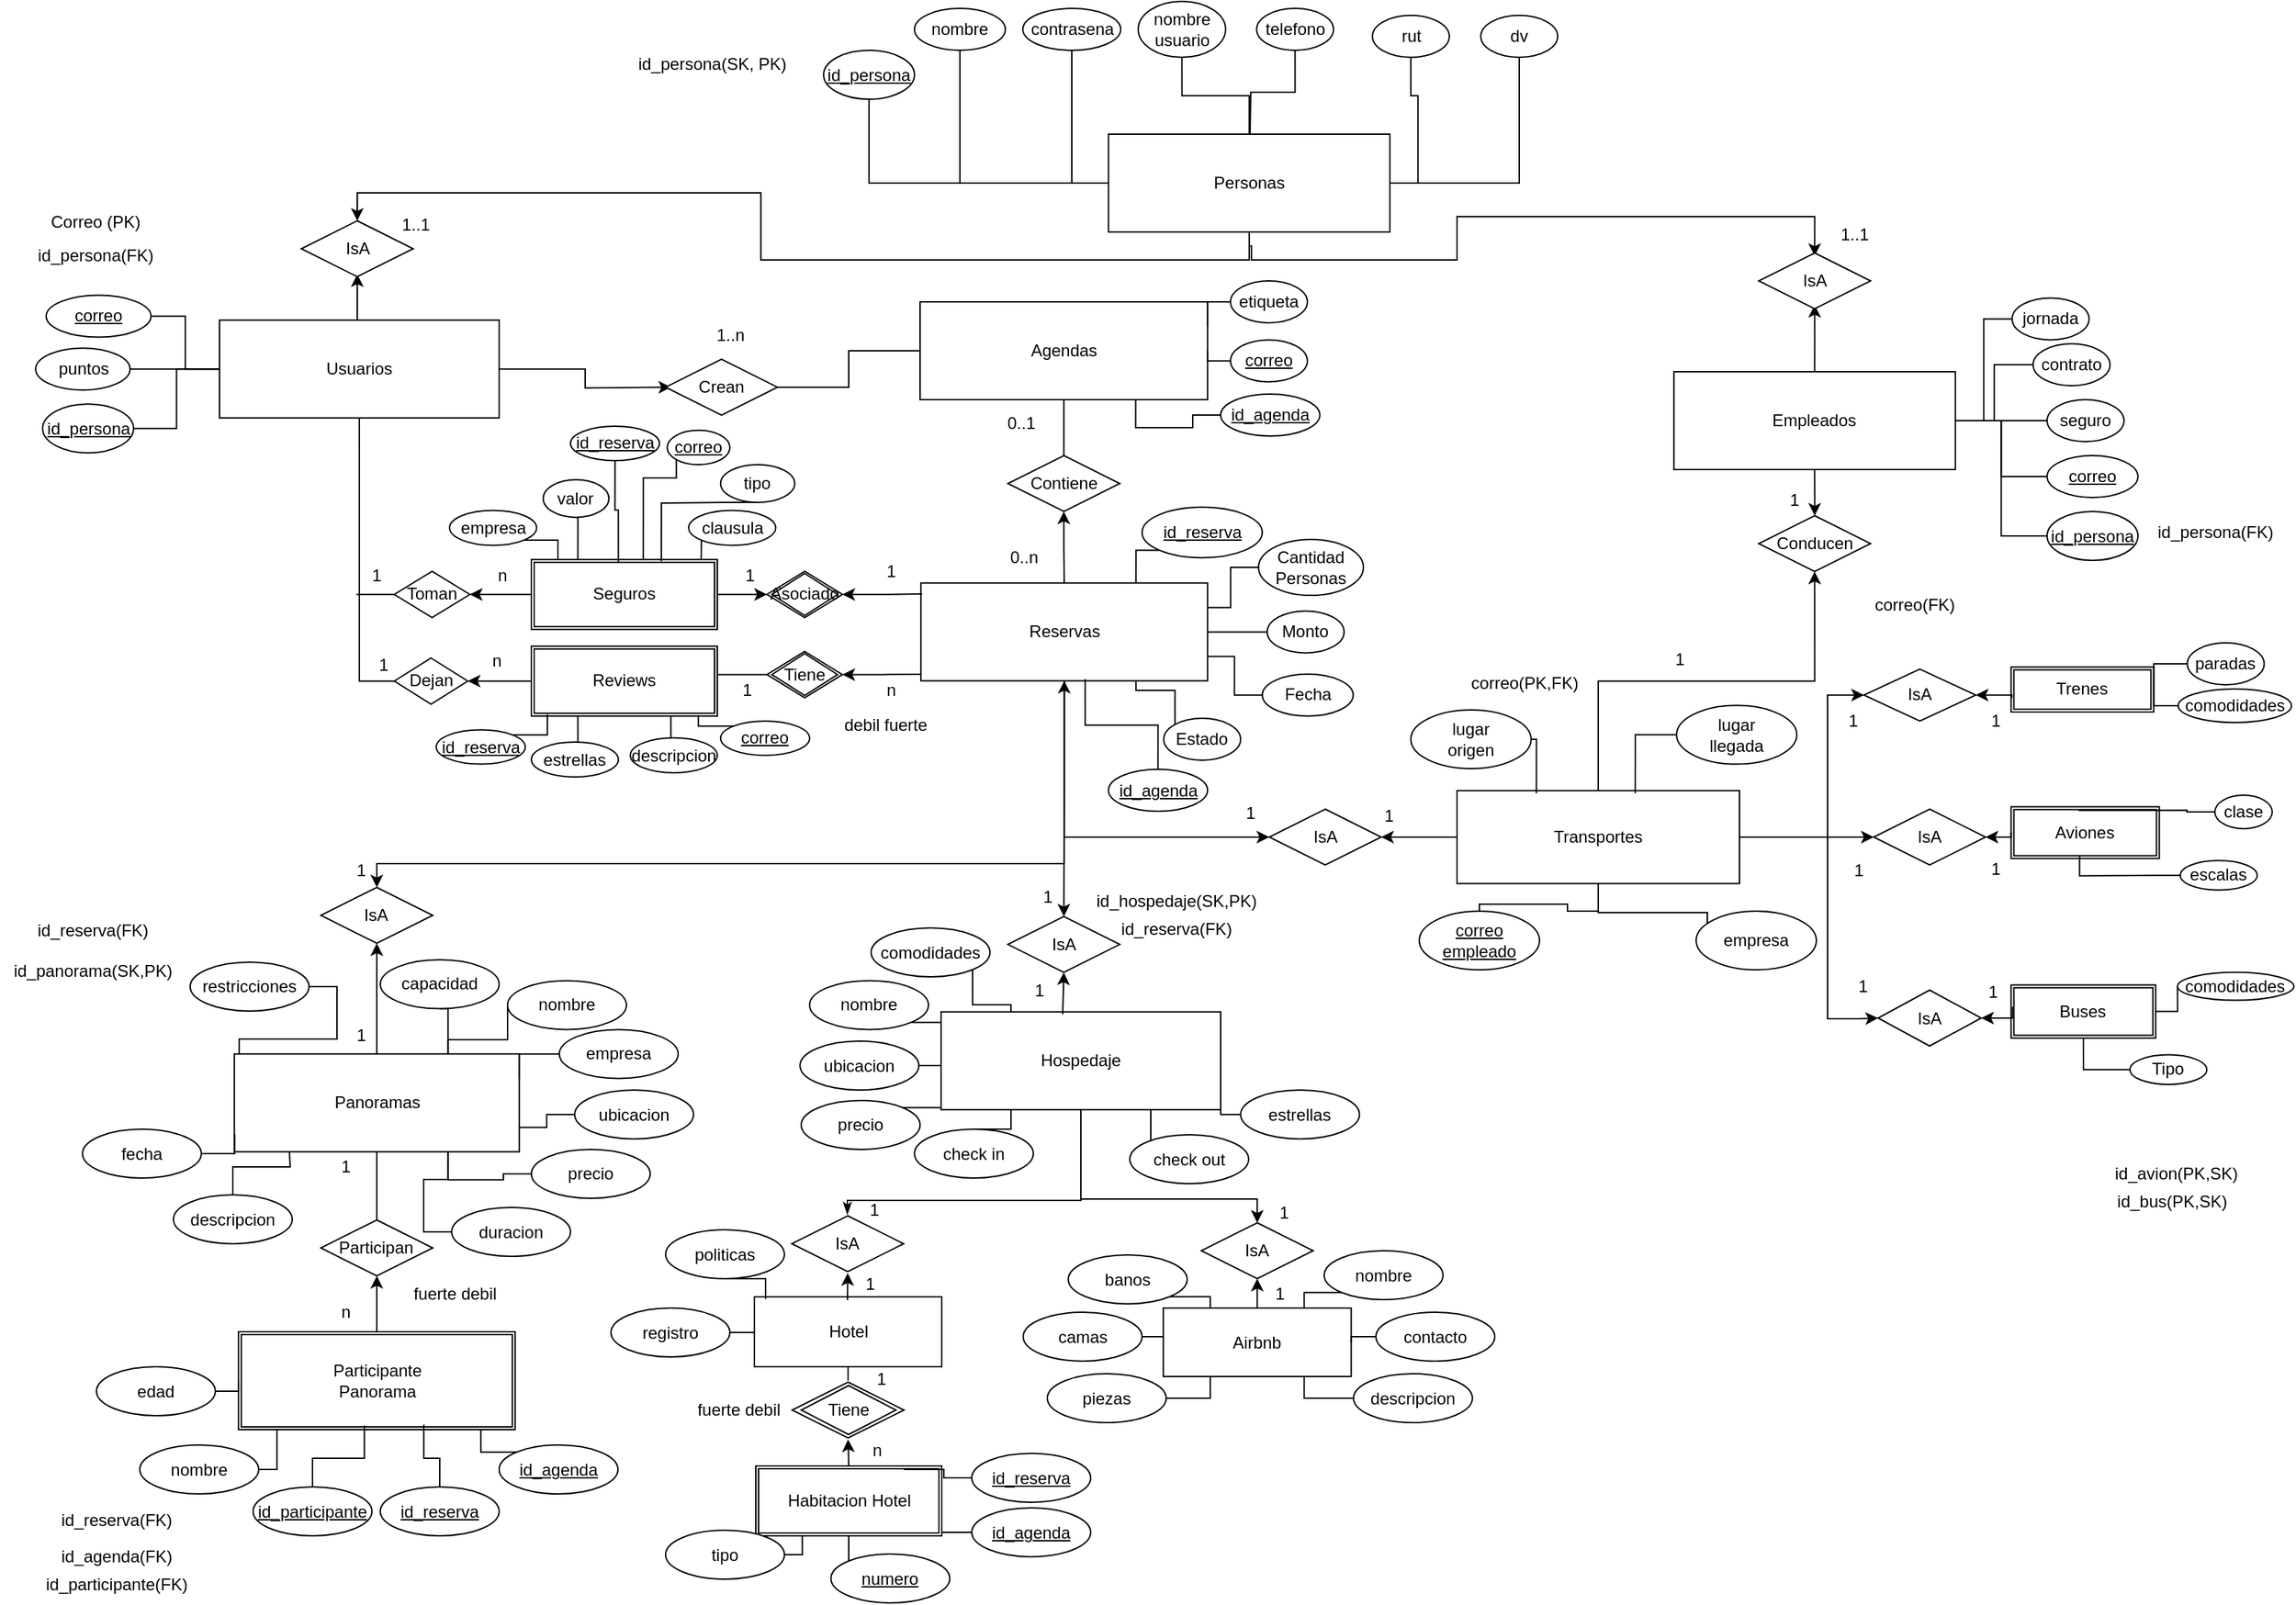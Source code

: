 <mxfile version="26.2.10">
  <diagram id="C5RBs43oDa-KdzZeNtuy" name="Page-1">
    <mxGraphModel dx="616" dy="551" grid="0" gridSize="10" guides="1" tooltips="1" connect="1" arrows="1" fold="1" page="1" pageScale="1" pageWidth="827" pageHeight="1169" background="light-dark(#FFFFFF,#666666)" math="0" shadow="0">
      <root>
        <mxCell id="WIyWlLk6GJQsqaUBKTNV-0" />
        <mxCell id="WIyWlLk6GJQsqaUBKTNV-1" parent="WIyWlLk6GJQsqaUBKTNV-0" />
        <mxCell id="hxK-bMpqANBksW4O4nug-61" style="edgeStyle=orthogonalEdgeStyle;rounded=0;orthogonalLoop=1;jettySize=auto;html=1;exitX=0.5;exitY=1;exitDx=0;exitDy=0;entryX=0.5;entryY=0;entryDx=0;entryDy=0;endArrow=classic;startFill=0;labelBackgroundColor=none;fontColor=default;startArrow=none;endFill=1;" edge="1" parent="WIyWlLk6GJQsqaUBKTNV-1" source="hxK-bMpqANBksW4O4nug-2" target="hxK-bMpqANBksW4O4nug-110">
          <mxGeometry relative="1" as="geometry">
            <mxPoint x="405" y="147.19" as="targetPoint" />
          </mxGeometry>
        </mxCell>
        <mxCell id="hxK-bMpqANBksW4O4nug-2" value="Personas" style="rounded=0;whiteSpace=wrap;html=1;labelBackgroundColor=none;" vertex="1" parent="WIyWlLk6GJQsqaUBKTNV-1">
          <mxGeometry x="798.75" y="110" width="201.25" height="70" as="geometry" />
        </mxCell>
        <mxCell id="hxK-bMpqANBksW4O4nug-65" style="edgeStyle=orthogonalEdgeStyle;rounded=0;orthogonalLoop=1;jettySize=auto;html=1;exitX=0.5;exitY=0;exitDx=0;exitDy=0;entryX=1;entryY=0.5;entryDx=0;entryDy=0;endArrow=classic;startFill=0;labelBackgroundColor=none;fontColor=default;endFill=1;" edge="1" parent="WIyWlLk6GJQsqaUBKTNV-1" source="hxK-bMpqANBksW4O4nug-3">
          <mxGeometry relative="1" as="geometry">
            <mxPoint x="261.51" y="210.28" as="targetPoint" />
          </mxGeometry>
        </mxCell>
        <mxCell id="hxK-bMpqANBksW4O4nug-250" style="edgeStyle=orthogonalEdgeStyle;rounded=0;orthogonalLoop=1;jettySize=auto;html=1;exitX=1;exitY=0.5;exitDx=0;exitDy=0;entryX=0;entryY=0.5;entryDx=0;entryDy=0;endArrow=classic;startFill=0;endFill=1;" edge="1" parent="WIyWlLk6GJQsqaUBKTNV-1" source="hxK-bMpqANBksW4O4nug-3">
          <mxGeometry relative="1" as="geometry">
            <mxPoint x="486" y="291.09" as="targetPoint" />
          </mxGeometry>
        </mxCell>
        <mxCell id="hxK-bMpqANBksW4O4nug-426" style="edgeStyle=orthogonalEdgeStyle;rounded=0;orthogonalLoop=1;jettySize=auto;html=1;exitX=0.5;exitY=1;exitDx=0;exitDy=0;entryX=0;entryY=0.5;entryDx=0;entryDy=0;endArrow=none;startFill=0;" edge="1" parent="WIyWlLk6GJQsqaUBKTNV-1" source="hxK-bMpqANBksW4O4nug-3" target="hxK-bMpqANBksW4O4nug-389">
          <mxGeometry relative="1" as="geometry" />
        </mxCell>
        <mxCell id="hxK-bMpqANBksW4O4nug-3" value="Usuarios" style="rounded=0;whiteSpace=wrap;html=1;labelBackgroundColor=none;" vertex="1" parent="WIyWlLk6GJQsqaUBKTNV-1">
          <mxGeometry x="162.98" y="243.09" width="199.99" height="70" as="geometry" />
        </mxCell>
        <mxCell id="hxK-bMpqANBksW4O4nug-144" style="edgeStyle=orthogonalEdgeStyle;rounded=0;orthogonalLoop=1;jettySize=auto;html=1;exitX=0.5;exitY=1;exitDx=0;exitDy=0;endArrow=none;startFill=1;labelBackgroundColor=none;fontColor=default;endFill=1;startArrow=classic;" edge="1" parent="WIyWlLk6GJQsqaUBKTNV-1" source="hxK-bMpqANBksW4O4nug-145" target="hxK-bMpqANBksW4O4nug-6">
          <mxGeometry relative="1" as="geometry" />
        </mxCell>
        <mxCell id="hxK-bMpqANBksW4O4nug-5" value="Agendas" style="rounded=0;whiteSpace=wrap;html=1;labelBackgroundColor=none;" vertex="1" parent="WIyWlLk6GJQsqaUBKTNV-1">
          <mxGeometry x="664" y="230" width="205.62" height="70" as="geometry" />
        </mxCell>
        <mxCell id="hxK-bMpqANBksW4O4nug-263" style="edgeStyle=orthogonalEdgeStyle;rounded=0;orthogonalLoop=1;jettySize=auto;html=1;exitX=0.5;exitY=1;exitDx=0;exitDy=0;entryX=0;entryY=0.5;entryDx=0;entryDy=0;endArrow=classic;startFill=0;endFill=1;" edge="1" parent="WIyWlLk6GJQsqaUBKTNV-1" source="hxK-bMpqANBksW4O4nug-6" target="hxK-bMpqANBksW4O4nug-262">
          <mxGeometry relative="1" as="geometry" />
        </mxCell>
        <mxCell id="hxK-bMpqANBksW4O4nug-264" style="edgeStyle=orthogonalEdgeStyle;rounded=0;orthogonalLoop=1;jettySize=auto;html=1;exitX=0.5;exitY=1;exitDx=0;exitDy=0;endArrow=classic;startFill=0;endFill=1;" edge="1" parent="WIyWlLk6GJQsqaUBKTNV-1" source="hxK-bMpqANBksW4O4nug-6" target="hxK-bMpqANBksW4O4nug-260">
          <mxGeometry relative="1" as="geometry" />
        </mxCell>
        <mxCell id="hxK-bMpqANBksW4O4nug-6" value="Reservas" style="rounded=0;whiteSpace=wrap;html=1;labelBackgroundColor=none;" vertex="1" parent="WIyWlLk6GJQsqaUBKTNV-1">
          <mxGeometry x="664.62" y="431.19" width="205" height="70" as="geometry" />
        </mxCell>
        <mxCell id="hxK-bMpqANBksW4O4nug-327" style="edgeStyle=orthogonalEdgeStyle;rounded=0;orthogonalLoop=1;jettySize=auto;html=1;exitX=0.5;exitY=1;exitDx=0;exitDy=0;endArrow=classicThin;startFill=0;endFill=1;" edge="1" parent="WIyWlLk6GJQsqaUBKTNV-1" source="hxK-bMpqANBksW4O4nug-7" target="hxK-bMpqANBksW4O4nug-325">
          <mxGeometry relative="1" as="geometry">
            <Array as="points">
              <mxPoint x="779" y="873" />
              <mxPoint x="612" y="873" />
            </Array>
          </mxGeometry>
        </mxCell>
        <mxCell id="hxK-bMpqANBksW4O4nug-328" style="edgeStyle=orthogonalEdgeStyle;rounded=0;orthogonalLoop=1;jettySize=auto;html=1;exitX=0.5;exitY=1;exitDx=0;exitDy=0;entryX=0.5;entryY=0;entryDx=0;entryDy=0;endArrow=classic;startFill=0;endFill=1;" edge="1" parent="WIyWlLk6GJQsqaUBKTNV-1" source="hxK-bMpqANBksW4O4nug-7" target="hxK-bMpqANBksW4O4nug-326">
          <mxGeometry relative="1" as="geometry">
            <Array as="points">
              <mxPoint x="779" y="872" />
              <mxPoint x="905" y="872" />
            </Array>
          </mxGeometry>
        </mxCell>
        <mxCell id="hxK-bMpqANBksW4O4nug-7" value="Hospedaje" style="rounded=0;whiteSpace=wrap;html=1;labelBackgroundColor=none;" vertex="1" parent="WIyWlLk6GJQsqaUBKTNV-1">
          <mxGeometry x="679" y="738.1" width="200" height="70" as="geometry" />
        </mxCell>
        <mxCell id="hxK-bMpqANBksW4O4nug-344" style="edgeStyle=orthogonalEdgeStyle;rounded=0;orthogonalLoop=1;jettySize=auto;html=1;exitX=0.5;exitY=1;exitDx=0;exitDy=0;entryX=0.5;entryY=0;entryDx=0;entryDy=0;endArrow=none;startFill=1;startArrow=classic;endFill=1;" edge="1" parent="WIyWlLk6GJQsqaUBKTNV-1" source="hxK-bMpqANBksW4O4nug-396" target="hxK-bMpqANBksW4O4nug-19">
          <mxGeometry relative="1" as="geometry" />
        </mxCell>
        <mxCell id="hxK-bMpqANBksW4O4nug-8" value="Hotel" style="rounded=0;whiteSpace=wrap;html=1;labelBackgroundColor=none;" vertex="1" parent="WIyWlLk6GJQsqaUBKTNV-1">
          <mxGeometry x="545.5" y="942" width="134" height="50" as="geometry" />
        </mxCell>
        <mxCell id="hxK-bMpqANBksW4O4nug-9" value="Airbnb" style="rounded=0;whiteSpace=wrap;html=1;labelBackgroundColor=none;" vertex="1" parent="WIyWlLk6GJQsqaUBKTNV-1">
          <mxGeometry x="837.93" y="950" width="134.37" height="49" as="geometry" />
        </mxCell>
        <mxCell id="hxK-bMpqANBksW4O4nug-265" style="edgeStyle=orthogonalEdgeStyle;rounded=0;orthogonalLoop=1;jettySize=auto;html=1;exitX=0.5;exitY=0;exitDx=0;exitDy=0;entryX=0.5;entryY=1;entryDx=0;entryDy=0;endArrow=classic;startFill=1;endFill=1;startArrow=classic;" edge="1" parent="WIyWlLk6GJQsqaUBKTNV-1" source="hxK-bMpqANBksW4O4nug-266" target="hxK-bMpqANBksW4O4nug-6">
          <mxGeometry relative="1" as="geometry">
            <Array as="points">
              <mxPoint x="276" y="632" />
              <mxPoint x="767" y="632" />
            </Array>
          </mxGeometry>
        </mxCell>
        <mxCell id="hxK-bMpqANBksW4O4nug-10" value="Panoramas" style="rounded=0;whiteSpace=wrap;html=1;labelBackgroundColor=none;" vertex="1" parent="WIyWlLk6GJQsqaUBKTNV-1">
          <mxGeometry x="173.6" y="768.19" width="203.75" height="70" as="geometry" />
        </mxCell>
        <mxCell id="hxK-bMpqANBksW4O4nug-173" style="edgeStyle=orthogonalEdgeStyle;rounded=0;orthogonalLoop=1;jettySize=auto;html=1;exitX=1;exitY=0.5;exitDx=0;exitDy=0;entryX=0;entryY=0.5;entryDx=0;entryDy=0;fontColor=default;endArrow=classic;startFill=0;labelBackgroundColor=none;endFill=1;" edge="1" parent="WIyWlLk6GJQsqaUBKTNV-1" source="hxK-bMpqANBksW4O4nug-11" target="hxK-bMpqANBksW4O4nug-167">
          <mxGeometry relative="1" as="geometry">
            <Array as="points">
              <mxPoint x="1313" y="613" />
              <mxPoint x="1313" y="511" />
            </Array>
          </mxGeometry>
        </mxCell>
        <mxCell id="hxK-bMpqANBksW4O4nug-174" style="edgeStyle=orthogonalEdgeStyle;rounded=0;orthogonalLoop=1;jettySize=auto;html=1;exitX=1;exitY=0.5;exitDx=0;exitDy=0;entryX=0;entryY=0.5;entryDx=0;entryDy=0;fontColor=default;endArrow=classic;startFill=0;labelBackgroundColor=none;endFill=1;" edge="1" parent="WIyWlLk6GJQsqaUBKTNV-1" source="hxK-bMpqANBksW4O4nug-11" target="hxK-bMpqANBksW4O4nug-170">
          <mxGeometry relative="1" as="geometry">
            <Array as="points">
              <mxPoint x="1313" y="613" />
              <mxPoint x="1313" y="743" />
              <mxPoint x="1335" y="743" />
            </Array>
          </mxGeometry>
        </mxCell>
        <mxCell id="hxK-bMpqANBksW4O4nug-11" value="Transportes" style="rounded=0;whiteSpace=wrap;html=1;labelBackgroundColor=none;" vertex="1" parent="WIyWlLk6GJQsqaUBKTNV-1">
          <mxGeometry x="1048" y="579.75" width="202" height="66.5" as="geometry" />
        </mxCell>
        <mxCell id="hxK-bMpqANBksW4O4nug-17" style="edgeStyle=orthogonalEdgeStyle;rounded=0;orthogonalLoop=1;jettySize=auto;html=1;exitX=0.5;exitY=1;exitDx=0;exitDy=0;labelBackgroundColor=none;fontColor=default;" edge="1" parent="WIyWlLk6GJQsqaUBKTNV-1">
          <mxGeometry relative="1" as="geometry">
            <mxPoint x="1526.59" y="584.81" as="sourcePoint" />
            <mxPoint x="1526.59" y="584.81" as="targetPoint" />
          </mxGeometry>
        </mxCell>
        <mxCell id="hxK-bMpqANBksW4O4nug-19" value="Habitacion Hotel" style="shape=ext;double=1;rounded=0;whiteSpace=wrap;html=1;labelBackgroundColor=none;" vertex="1" parent="WIyWlLk6GJQsqaUBKTNV-1">
          <mxGeometry x="546.5" y="1063" width="133" height="50" as="geometry" />
        </mxCell>
        <mxCell id="hxK-bMpqANBksW4O4nug-240" style="edgeStyle=orthogonalEdgeStyle;rounded=0;orthogonalLoop=1;jettySize=auto;html=1;exitX=0.5;exitY=0;exitDx=0;exitDy=0;entryX=0.5;entryY=1;entryDx=0;entryDy=0;endArrow=classic;startFill=0;startArrow=none;endFill=1;" edge="1" parent="WIyWlLk6GJQsqaUBKTNV-1" source="hxK-bMpqANBksW4O4nug-20" target="hxK-bMpqANBksW4O4nug-218">
          <mxGeometry relative="1" as="geometry" />
        </mxCell>
        <mxCell id="hxK-bMpqANBksW4O4nug-20" value="Participante&lt;div&gt;Panorama&lt;/div&gt;" style="shape=ext;double=1;rounded=0;whiteSpace=wrap;html=1;labelBackgroundColor=none;" vertex="1" parent="WIyWlLk6GJQsqaUBKTNV-1">
          <mxGeometry x="176.57" y="967" width="197.81" height="70" as="geometry" />
        </mxCell>
        <mxCell id="hxK-bMpqANBksW4O4nug-147" style="edgeStyle=orthogonalEdgeStyle;rounded=0;orthogonalLoop=1;jettySize=auto;html=1;exitX=1;exitY=0.5;exitDx=0;exitDy=0;entryX=0;entryY=0.5;entryDx=0;entryDy=0;endArrow=none;startFill=0;labelBackgroundColor=none;fontColor=default;" edge="1" parent="WIyWlLk6GJQsqaUBKTNV-1" source="hxK-bMpqANBksW4O4nug-36" target="hxK-bMpqANBksW4O4nug-3">
          <mxGeometry relative="1" as="geometry" />
        </mxCell>
        <mxCell id="hxK-bMpqANBksW4O4nug-36" value="&lt;u&gt;correo&lt;/u&gt;" style="ellipse;whiteSpace=wrap;html=1;labelBackgroundColor=none;" vertex="1" parent="WIyWlLk6GJQsqaUBKTNV-1">
          <mxGeometry x="39.01" y="225.28" width="75" height="30" as="geometry" />
        </mxCell>
        <mxCell id="hxK-bMpqANBksW4O4nug-116" style="edgeStyle=orthogonalEdgeStyle;rounded=0;orthogonalLoop=1;jettySize=auto;html=1;exitX=0.5;exitY=1;exitDx=0;exitDy=0;entryX=0;entryY=0.5;entryDx=0;entryDy=0;endArrow=none;startFill=0;labelBackgroundColor=none;fontColor=default;" edge="1" parent="WIyWlLk6GJQsqaUBKTNV-1" source="hxK-bMpqANBksW4O4nug-37" target="hxK-bMpqANBksW4O4nug-2">
          <mxGeometry relative="1" as="geometry" />
        </mxCell>
        <mxCell id="hxK-bMpqANBksW4O4nug-37" value="nombre" style="ellipse;whiteSpace=wrap;html=1;labelBackgroundColor=none;" vertex="1" parent="WIyWlLk6GJQsqaUBKTNV-1">
          <mxGeometry x="660" y="20" width="65" height="30" as="geometry" />
        </mxCell>
        <mxCell id="hxK-bMpqANBksW4O4nug-117" style="edgeStyle=orthogonalEdgeStyle;rounded=0;orthogonalLoop=1;jettySize=auto;html=1;exitX=0.5;exitY=1;exitDx=0;exitDy=0;entryX=0;entryY=0.5;entryDx=0;entryDy=0;endArrow=none;startFill=0;labelBackgroundColor=none;fontColor=default;" edge="1" parent="WIyWlLk6GJQsqaUBKTNV-1" source="hxK-bMpqANBksW4O4nug-38" target="hxK-bMpqANBksW4O4nug-2">
          <mxGeometry relative="1" as="geometry" />
        </mxCell>
        <mxCell id="hxK-bMpqANBksW4O4nug-38" value="contrasena" style="ellipse;whiteSpace=wrap;html=1;labelBackgroundColor=none;" vertex="1" parent="WIyWlLk6GJQsqaUBKTNV-1">
          <mxGeometry x="737.5" y="20" width="70" height="30" as="geometry" />
        </mxCell>
        <mxCell id="hxK-bMpqANBksW4O4nug-118" style="edgeStyle=orthogonalEdgeStyle;rounded=0;orthogonalLoop=1;jettySize=auto;html=1;exitX=0.5;exitY=1;exitDx=0;exitDy=0;entryX=0.5;entryY=0;entryDx=0;entryDy=0;endArrow=none;startFill=0;labelBackgroundColor=none;fontColor=default;" edge="1" parent="WIyWlLk6GJQsqaUBKTNV-1" source="hxK-bMpqANBksW4O4nug-39" target="hxK-bMpqANBksW4O4nug-2">
          <mxGeometry relative="1" as="geometry" />
        </mxCell>
        <mxCell id="hxK-bMpqANBksW4O4nug-39" value="nombre&lt;div&gt;usuario&lt;/div&gt;" style="ellipse;whiteSpace=wrap;html=1;labelBackgroundColor=none;" vertex="1" parent="WIyWlLk6GJQsqaUBKTNV-1">
          <mxGeometry x="820" y="15" width="62.5" height="40" as="geometry" />
        </mxCell>
        <mxCell id="hxK-bMpqANBksW4O4nug-119" style="edgeStyle=orthogonalEdgeStyle;rounded=0;orthogonalLoop=1;jettySize=auto;html=1;exitX=0.5;exitY=1;exitDx=0;exitDy=0;endArrow=none;startFill=0;labelBackgroundColor=none;fontColor=default;" edge="1" parent="WIyWlLk6GJQsqaUBKTNV-1" source="hxK-bMpqANBksW4O4nug-40">
          <mxGeometry relative="1" as="geometry">
            <mxPoint x="900" y="110" as="targetPoint" />
          </mxGeometry>
        </mxCell>
        <mxCell id="hxK-bMpqANBksW4O4nug-40" value="telefono" style="ellipse;whiteSpace=wrap;html=1;labelBackgroundColor=none;" vertex="1" parent="WIyWlLk6GJQsqaUBKTNV-1">
          <mxGeometry x="904.69" y="20" width="55" height="30" as="geometry" />
        </mxCell>
        <mxCell id="hxK-bMpqANBksW4O4nug-120" style="edgeStyle=orthogonalEdgeStyle;rounded=0;orthogonalLoop=1;jettySize=auto;html=1;exitX=0.5;exitY=1;exitDx=0;exitDy=0;entryX=1;entryY=0.5;entryDx=0;entryDy=0;endArrow=none;startFill=0;labelBackgroundColor=none;fontColor=default;" edge="1" parent="WIyWlLk6GJQsqaUBKTNV-1" source="hxK-bMpqANBksW4O4nug-41" target="hxK-bMpqANBksW4O4nug-2">
          <mxGeometry relative="1" as="geometry" />
        </mxCell>
        <mxCell id="hxK-bMpqANBksW4O4nug-41" value="rut" style="ellipse;whiteSpace=wrap;html=1;labelBackgroundColor=none;" vertex="1" parent="WIyWlLk6GJQsqaUBKTNV-1">
          <mxGeometry x="987.5" y="25" width="55" height="30" as="geometry" />
        </mxCell>
        <mxCell id="hxK-bMpqANBksW4O4nug-121" style="edgeStyle=orthogonalEdgeStyle;rounded=0;orthogonalLoop=1;jettySize=auto;html=1;exitX=0.5;exitY=1;exitDx=0;exitDy=0;entryX=1;entryY=0.5;entryDx=0;entryDy=0;endArrow=none;startFill=0;labelBackgroundColor=none;fontColor=default;" edge="1" parent="WIyWlLk6GJQsqaUBKTNV-1" source="hxK-bMpqANBksW4O4nug-42" target="hxK-bMpqANBksW4O4nug-2">
          <mxGeometry relative="1" as="geometry" />
        </mxCell>
        <mxCell id="hxK-bMpqANBksW4O4nug-42" value="dv" style="ellipse;whiteSpace=wrap;html=1;labelBackgroundColor=none;" vertex="1" parent="WIyWlLk6GJQsqaUBKTNV-1">
          <mxGeometry x="1065" y="25" width="55" height="30" as="geometry" />
        </mxCell>
        <mxCell id="hxK-bMpqANBksW4O4nug-66" style="edgeStyle=orthogonalEdgeStyle;rounded=0;orthogonalLoop=1;jettySize=auto;html=1;exitX=0.5;exitY=0;exitDx=0;exitDy=0;entryX=1;entryY=0.5;entryDx=0;entryDy=0;endArrow=classic;startFill=0;labelBackgroundColor=none;fontColor=default;startArrow=none;endFill=1;" edge="1" parent="WIyWlLk6GJQsqaUBKTNV-1" source="hxK-bMpqANBksW4O4nug-57">
          <mxGeometry relative="1" as="geometry">
            <mxPoint x="1303.75" y="232.19" as="targetPoint" />
          </mxGeometry>
        </mxCell>
        <mxCell id="hxK-bMpqANBksW4O4nug-276" style="edgeStyle=orthogonalEdgeStyle;rounded=0;orthogonalLoop=1;jettySize=auto;html=1;exitX=0.5;exitY=1;exitDx=0;exitDy=0;endArrow=none;startFill=1;startArrow=classic;" edge="1" parent="WIyWlLk6GJQsqaUBKTNV-1" source="hxK-bMpqANBksW4O4nug-277" target="hxK-bMpqANBksW4O4nug-11">
          <mxGeometry relative="1" as="geometry" />
        </mxCell>
        <mxCell id="hxK-bMpqANBksW4O4nug-57" value="Empleados" style="rounded=0;whiteSpace=wrap;html=1;labelBackgroundColor=none;" vertex="1" parent="WIyWlLk6GJQsqaUBKTNV-1">
          <mxGeometry x="1203.13" y="280" width="201.25" height="70" as="geometry" />
        </mxCell>
        <mxCell id="hxK-bMpqANBksW4O4nug-64" style="edgeStyle=orthogonalEdgeStyle;rounded=0;orthogonalLoop=1;jettySize=auto;html=1;exitX=0.5;exitY=0;exitDx=0;exitDy=0;endArrow=none;startFill=1;labelBackgroundColor=none;fontColor=default;endFill=1;startArrow=classic;" edge="1" parent="WIyWlLk6GJQsqaUBKTNV-1">
          <mxGeometry relative="1" as="geometry">
            <mxPoint x="900" y="190" as="targetPoint" />
            <mxPoint x="1303.75" y="197.19" as="sourcePoint" />
            <Array as="points">
              <mxPoint x="1304" y="169" />
              <mxPoint x="1048" y="169" />
              <mxPoint x="1048" y="200" />
              <mxPoint x="901" y="200" />
              <mxPoint x="901" y="190" />
            </Array>
          </mxGeometry>
        </mxCell>
        <mxCell id="hxK-bMpqANBksW4O4nug-124" style="edgeStyle=orthogonalEdgeStyle;rounded=0;orthogonalLoop=1;jettySize=auto;html=1;exitX=0;exitY=0.5;exitDx=0;exitDy=0;entryX=1;entryY=0.5;entryDx=0;entryDy=0;endArrow=none;startFill=0;labelBackgroundColor=none;fontColor=default;" edge="1" parent="WIyWlLk6GJQsqaUBKTNV-1" source="hxK-bMpqANBksW4O4nug-72" target="hxK-bMpqANBksW4O4nug-57">
          <mxGeometry relative="1" as="geometry" />
        </mxCell>
        <mxCell id="hxK-bMpqANBksW4O4nug-72" value="jornada" style="ellipse;whiteSpace=wrap;html=1;labelBackgroundColor=none;" vertex="1" parent="WIyWlLk6GJQsqaUBKTNV-1">
          <mxGeometry x="1445" y="227.19" width="55" height="30" as="geometry" />
        </mxCell>
        <mxCell id="hxK-bMpqANBksW4O4nug-126" style="edgeStyle=orthogonalEdgeStyle;rounded=0;orthogonalLoop=1;jettySize=auto;html=1;exitX=0;exitY=0.5;exitDx=0;exitDy=0;entryX=1;entryY=0.5;entryDx=0;entryDy=0;endArrow=none;startFill=0;labelBackgroundColor=none;fontColor=default;" edge="1" parent="WIyWlLk6GJQsqaUBKTNV-1" source="hxK-bMpqANBksW4O4nug-73" target="hxK-bMpqANBksW4O4nug-57">
          <mxGeometry relative="1" as="geometry" />
        </mxCell>
        <mxCell id="hxK-bMpqANBksW4O4nug-73" value="contrato" style="ellipse;whiteSpace=wrap;html=1;labelBackgroundColor=none;" vertex="1" parent="WIyWlLk6GJQsqaUBKTNV-1">
          <mxGeometry x="1460" y="260" width="55" height="30" as="geometry" />
        </mxCell>
        <mxCell id="hxK-bMpqANBksW4O4nug-127" style="edgeStyle=orthogonalEdgeStyle;rounded=0;orthogonalLoop=1;jettySize=auto;html=1;exitX=0;exitY=0.5;exitDx=0;exitDy=0;entryX=1;entryY=0.5;entryDx=0;entryDy=0;endArrow=none;startFill=0;labelBackgroundColor=none;fontColor=default;" edge="1" parent="WIyWlLk6GJQsqaUBKTNV-1" source="hxK-bMpqANBksW4O4nug-74" target="hxK-bMpqANBksW4O4nug-57">
          <mxGeometry relative="1" as="geometry" />
        </mxCell>
        <mxCell id="hxK-bMpqANBksW4O4nug-74" value="seguro" style="ellipse;whiteSpace=wrap;html=1;labelBackgroundColor=none;" vertex="1" parent="WIyWlLk6GJQsqaUBKTNV-1">
          <mxGeometry x="1470" y="300" width="55" height="30" as="geometry" />
        </mxCell>
        <mxCell id="hxK-bMpqANBksW4O4nug-148" style="edgeStyle=orthogonalEdgeStyle;rounded=0;orthogonalLoop=1;jettySize=auto;html=1;exitX=1;exitY=0.5;exitDx=0;exitDy=0;entryX=0;entryY=0.5;entryDx=0;entryDy=0;endArrow=none;startFill=0;labelBackgroundColor=none;fontColor=default;" edge="1" parent="WIyWlLk6GJQsqaUBKTNV-1" source="hxK-bMpqANBksW4O4nug-76" target="hxK-bMpqANBksW4O4nug-3">
          <mxGeometry relative="1" as="geometry" />
        </mxCell>
        <mxCell id="hxK-bMpqANBksW4O4nug-76" value="puntos" style="ellipse;whiteSpace=wrap;html=1;labelBackgroundColor=none;" vertex="1" parent="WIyWlLk6GJQsqaUBKTNV-1">
          <mxGeometry x="31.51" y="263.09" width="67.5" height="30" as="geometry" />
        </mxCell>
        <mxCell id="hxK-bMpqANBksW4O4nug-362" style="edgeStyle=orthogonalEdgeStyle;rounded=0;orthogonalLoop=1;jettySize=auto;html=1;exitX=0;exitY=0;exitDx=0;exitDy=0;entryX=0.75;entryY=1;entryDx=0;entryDy=0;endArrow=none;startFill=0;" edge="1" parent="WIyWlLk6GJQsqaUBKTNV-1" source="hxK-bMpqANBksW4O4nug-86" target="hxK-bMpqANBksW4O4nug-6">
          <mxGeometry relative="1" as="geometry" />
        </mxCell>
        <mxCell id="hxK-bMpqANBksW4O4nug-86" value="Estado" style="ellipse;whiteSpace=wrap;html=1;labelBackgroundColor=none;" vertex="1" parent="WIyWlLk6GJQsqaUBKTNV-1">
          <mxGeometry x="838.25" y="528" width="55" height="30" as="geometry" />
        </mxCell>
        <mxCell id="hxK-bMpqANBksW4O4nug-361" style="edgeStyle=orthogonalEdgeStyle;rounded=0;orthogonalLoop=1;jettySize=auto;html=1;exitX=0;exitY=0.5;exitDx=0;exitDy=0;entryX=1;entryY=0.75;entryDx=0;entryDy=0;endArrow=none;startFill=0;" edge="1" parent="WIyWlLk6GJQsqaUBKTNV-1" source="hxK-bMpqANBksW4O4nug-90" target="hxK-bMpqANBksW4O4nug-6">
          <mxGeometry relative="1" as="geometry" />
        </mxCell>
        <mxCell id="hxK-bMpqANBksW4O4nug-90" value="Fecha" style="ellipse;whiteSpace=wrap;html=1;labelBackgroundColor=none;" vertex="1" parent="WIyWlLk6GJQsqaUBKTNV-1">
          <mxGeometry x="908.75" y="496.38" width="65" height="30" as="geometry" />
        </mxCell>
        <mxCell id="hxK-bMpqANBksW4O4nug-360" style="edgeStyle=orthogonalEdgeStyle;rounded=0;orthogonalLoop=1;jettySize=auto;html=1;exitX=0;exitY=0.5;exitDx=0;exitDy=0;entryX=1;entryY=0.5;entryDx=0;entryDy=0;endArrow=none;startFill=0;" edge="1" parent="WIyWlLk6GJQsqaUBKTNV-1" source="hxK-bMpqANBksW4O4nug-91" target="hxK-bMpqANBksW4O4nug-6">
          <mxGeometry relative="1" as="geometry" />
        </mxCell>
        <mxCell id="hxK-bMpqANBksW4O4nug-91" value="Monto" style="ellipse;whiteSpace=wrap;html=1;labelBackgroundColor=none;" vertex="1" parent="WIyWlLk6GJQsqaUBKTNV-1">
          <mxGeometry x="912.25" y="451.19" width="55" height="30" as="geometry" />
        </mxCell>
        <mxCell id="hxK-bMpqANBksW4O4nug-359" style="edgeStyle=orthogonalEdgeStyle;rounded=0;orthogonalLoop=1;jettySize=auto;html=1;exitX=0;exitY=0.5;exitDx=0;exitDy=0;entryX=1;entryY=0.25;entryDx=0;entryDy=0;endArrow=none;startFill=0;" edge="1" parent="WIyWlLk6GJQsqaUBKTNV-1" source="hxK-bMpqANBksW4O4nug-92" target="hxK-bMpqANBksW4O4nug-6">
          <mxGeometry relative="1" as="geometry" />
        </mxCell>
        <mxCell id="hxK-bMpqANBksW4O4nug-92" value="Cantidad&lt;div&gt;Personas&lt;/div&gt;" style="ellipse;whiteSpace=wrap;html=1;labelBackgroundColor=none;" vertex="1" parent="WIyWlLk6GJQsqaUBKTNV-1">
          <mxGeometry x="906.06" y="400.0" width="75" height="40" as="geometry" />
        </mxCell>
        <mxCell id="hxK-bMpqANBksW4O4nug-96" style="edgeStyle=orthogonalEdgeStyle;rounded=0;orthogonalLoop=1;jettySize=auto;html=1;exitX=0.5;exitY=1;exitDx=0;exitDy=0;labelBackgroundColor=none;fontColor=default;" edge="1" parent="WIyWlLk6GJQsqaUBKTNV-1" source="hxK-bMpqANBksW4O4nug-91" target="hxK-bMpqANBksW4O4nug-91">
          <mxGeometry relative="1" as="geometry" />
        </mxCell>
        <mxCell id="hxK-bMpqANBksW4O4nug-128" style="edgeStyle=orthogonalEdgeStyle;rounded=0;orthogonalLoop=1;jettySize=auto;html=1;exitX=0;exitY=0.5;exitDx=0;exitDy=0;entryX=1;entryY=0.5;entryDx=0;entryDy=0;endArrow=none;startFill=0;labelBackgroundColor=none;fontColor=default;" edge="1" parent="WIyWlLk6GJQsqaUBKTNV-1" source="hxK-bMpqANBksW4O4nug-109" target="hxK-bMpqANBksW4O4nug-57">
          <mxGeometry relative="1" as="geometry" />
        </mxCell>
        <mxCell id="hxK-bMpqANBksW4O4nug-109" value="&lt;u&gt;correo&lt;/u&gt;" style="ellipse;whiteSpace=wrap;html=1;labelBackgroundColor=none;" vertex="1" parent="WIyWlLk6GJQsqaUBKTNV-1">
          <mxGeometry x="1470" y="340" width="65" height="30" as="geometry" />
        </mxCell>
        <mxCell id="hxK-bMpqANBksW4O4nug-110" value="IsA" style="rhombus;whiteSpace=wrap;html=1;labelBackgroundColor=none;" vertex="1" parent="WIyWlLk6GJQsqaUBKTNV-1">
          <mxGeometry x="221.5" y="172" width="80" height="40" as="geometry" />
        </mxCell>
        <mxCell id="hxK-bMpqANBksW4O4nug-111" value="IsA" style="rhombus;whiteSpace=wrap;html=1;labelBackgroundColor=none;" vertex="1" parent="WIyWlLk6GJQsqaUBKTNV-1">
          <mxGeometry x="1263.76" y="195" width="80" height="40" as="geometry" />
        </mxCell>
        <mxCell id="hxK-bMpqANBksW4O4nug-115" style="edgeStyle=orthogonalEdgeStyle;rounded=0;orthogonalLoop=1;jettySize=auto;html=1;exitX=0.5;exitY=1;exitDx=0;exitDy=0;entryX=0;entryY=0.5;entryDx=0;entryDy=0;endArrow=none;startFill=0;labelBackgroundColor=none;fontColor=default;" edge="1" parent="WIyWlLk6GJQsqaUBKTNV-1" source="hxK-bMpqANBksW4O4nug-112" target="hxK-bMpqANBksW4O4nug-2">
          <mxGeometry relative="1" as="geometry" />
        </mxCell>
        <mxCell id="hxK-bMpqANBksW4O4nug-112" value="&lt;u&gt;id_persona&lt;/u&gt;" style="ellipse;whiteSpace=wrap;html=1;labelBackgroundColor=none;" vertex="1" parent="WIyWlLk6GJQsqaUBKTNV-1">
          <mxGeometry x="595" y="50" width="65" height="35" as="geometry" />
        </mxCell>
        <mxCell id="hxK-bMpqANBksW4O4nug-113" value="id_persona(SK, PK)" style="text;html=1;align=center;verticalAlign=middle;resizable=0;points=[];autosize=1;strokeColor=none;fillColor=none;labelBackgroundColor=none;" vertex="1" parent="WIyWlLk6GJQsqaUBKTNV-1">
          <mxGeometry x="450" y="45" width="130" height="30" as="geometry" />
        </mxCell>
        <mxCell id="hxK-bMpqANBksW4O4nug-252" style="edgeStyle=orthogonalEdgeStyle;rounded=0;orthogonalLoop=1;jettySize=auto;html=1;exitX=1;exitY=0.5;exitDx=0;exitDy=0;entryX=0;entryY=0.5;entryDx=0;entryDy=0;endArrow=none;startFill=0;" edge="1" parent="WIyWlLk6GJQsqaUBKTNV-1" source="hxK-bMpqANBksW4O4nug-135" target="hxK-bMpqANBksW4O4nug-5">
          <mxGeometry relative="1" as="geometry" />
        </mxCell>
        <mxCell id="hxK-bMpqANBksW4O4nug-135" value="Crean" style="rhombus;whiteSpace=wrap;html=1;labelBackgroundColor=none;" vertex="1" parent="WIyWlLk6GJQsqaUBKTNV-1">
          <mxGeometry x="482" y="271.09" width="80" height="40" as="geometry" />
        </mxCell>
        <mxCell id="hxK-bMpqANBksW4O4nug-146" value="" style="edgeStyle=orthogonalEdgeStyle;rounded=0;orthogonalLoop=1;jettySize=auto;html=1;exitX=0.5;exitY=1;exitDx=0;exitDy=0;endArrow=none;startFill=0;labelBackgroundColor=none;fontColor=default;endFill=1;" edge="1" parent="WIyWlLk6GJQsqaUBKTNV-1" source="hxK-bMpqANBksW4O4nug-5" target="hxK-bMpqANBksW4O4nug-145">
          <mxGeometry relative="1" as="geometry">
            <mxPoint x="793" y="400" as="sourcePoint" />
            <mxPoint x="760" y="500" as="targetPoint" />
          </mxGeometry>
        </mxCell>
        <mxCell id="hxK-bMpqANBksW4O4nug-145" value="Contiene" style="rhombus;whiteSpace=wrap;html=1;labelBackgroundColor=none;" vertex="1" parent="WIyWlLk6GJQsqaUBKTNV-1">
          <mxGeometry x="726.81" y="340" width="80" height="40" as="geometry" />
        </mxCell>
        <mxCell id="hxK-bMpqANBksW4O4nug-215" style="edgeStyle=orthogonalEdgeStyle;rounded=0;orthogonalLoop=1;jettySize=auto;html=1;exitX=1;exitY=0.5;exitDx=0;exitDy=0;entryX=0;entryY=0.5;entryDx=0;entryDy=0;endArrow=none;endFill=1;startFill=0;" edge="1" parent="WIyWlLk6GJQsqaUBKTNV-1" source="hxK-bMpqANBksW4O4nug-154" target="hxK-bMpqANBksW4O4nug-191">
          <mxGeometry relative="1" as="geometry" />
        </mxCell>
        <mxCell id="hxK-bMpqANBksW4O4nug-217" style="edgeStyle=orthogonalEdgeStyle;rounded=0;orthogonalLoop=1;jettySize=auto;html=1;exitX=0.5;exitY=1;exitDx=0;exitDy=0;entryX=0;entryY=0.5;entryDx=0;entryDy=0;endArrow=none;startFill=0;" edge="1" parent="WIyWlLk6GJQsqaUBKTNV-1" source="hxK-bMpqANBksW4O4nug-154" target="hxK-bMpqANBksW4O4nug-192">
          <mxGeometry relative="1" as="geometry" />
        </mxCell>
        <mxCell id="hxK-bMpqANBksW4O4nug-154" value="Buses" style="shape=ext;double=1;rounded=0;whiteSpace=wrap;html=1;labelBackgroundColor=none;" vertex="1" parent="WIyWlLk6GJQsqaUBKTNV-1">
          <mxGeometry x="1444.25" y="718.81" width="103.41" height="38" as="geometry" />
        </mxCell>
        <mxCell id="hxK-bMpqANBksW4O4nug-165" style="edgeStyle=orthogonalEdgeStyle;rounded=0;orthogonalLoop=1;jettySize=auto;html=1;exitX=0;exitY=0.5;exitDx=0;exitDy=0;entryX=1;entryY=0.5;entryDx=0;entryDy=0;endArrow=none;startFill=1;labelBackgroundColor=none;fontColor=default;endFill=1;startArrow=classic;" edge="1" parent="WIyWlLk6GJQsqaUBKTNV-1" source="hxK-bMpqANBksW4O4nug-169" target="hxK-bMpqANBksW4O4nug-11">
          <mxGeometry relative="1" as="geometry" />
        </mxCell>
        <mxCell id="hxK-bMpqANBksW4O4nug-155" value="Aviones" style="shape=ext;double=1;rounded=0;whiteSpace=wrap;html=1;labelBackgroundColor=none;" vertex="1" parent="WIyWlLk6GJQsqaUBKTNV-1">
          <mxGeometry x="1444.25" y="591.31" width="106" height="37" as="geometry" />
        </mxCell>
        <mxCell id="hxK-bMpqANBksW4O4nug-156" value="Trenes" style="shape=ext;double=1;rounded=0;whiteSpace=wrap;html=1;labelBackgroundColor=none;" vertex="1" parent="WIyWlLk6GJQsqaUBKTNV-1">
          <mxGeometry x="1444.25" y="491.31" width="102" height="32.19" as="geometry" />
        </mxCell>
        <mxCell id="hxK-bMpqANBksW4O4nug-157" value="Correo (PK)" style="text;html=1;align=center;verticalAlign=middle;resizable=0;points=[];autosize=1;strokeColor=none;fillColor=none;labelBackgroundColor=none;" vertex="1" parent="WIyWlLk6GJQsqaUBKTNV-1">
          <mxGeometry x="28.51" y="158" width="90" height="30" as="geometry" />
        </mxCell>
        <mxCell id="hxK-bMpqANBksW4O4nug-159" style="edgeStyle=orthogonalEdgeStyle;rounded=0;orthogonalLoop=1;jettySize=auto;html=1;exitX=1;exitY=0.5;exitDx=0;exitDy=0;entryX=0;entryY=0.5;entryDx=0;entryDy=0;endArrow=none;startFill=0;labelBackgroundColor=none;fontColor=default;" edge="1" parent="WIyWlLk6GJQsqaUBKTNV-1" source="hxK-bMpqANBksW4O4nug-158" target="hxK-bMpqANBksW4O4nug-3">
          <mxGeometry relative="1" as="geometry" />
        </mxCell>
        <mxCell id="hxK-bMpqANBksW4O4nug-158" value="&lt;u&gt;id_persona&lt;/u&gt;" style="ellipse;whiteSpace=wrap;html=1;labelBackgroundColor=none;" vertex="1" parent="WIyWlLk6GJQsqaUBKTNV-1">
          <mxGeometry x="36.51" y="303.09" width="65" height="35" as="geometry" />
        </mxCell>
        <mxCell id="hxK-bMpqANBksW4O4nug-160" value="id_persona(FK)" style="text;html=1;align=center;verticalAlign=middle;resizable=0;points=[];autosize=1;strokeColor=none;fillColor=none;labelBackgroundColor=none;" vertex="1" parent="WIyWlLk6GJQsqaUBKTNV-1">
          <mxGeometry x="18.51" y="182.0" width="110" height="30" as="geometry" />
        </mxCell>
        <mxCell id="hxK-bMpqANBksW4O4nug-163" style="edgeStyle=orthogonalEdgeStyle;rounded=0;orthogonalLoop=1;jettySize=auto;html=1;exitX=0;exitY=0.5;exitDx=0;exitDy=0;entryX=1;entryY=0.5;entryDx=0;entryDy=0;endArrow=none;startFill=0;labelBackgroundColor=none;fontColor=default;" edge="1" parent="WIyWlLk6GJQsqaUBKTNV-1" source="hxK-bMpqANBksW4O4nug-161" target="hxK-bMpqANBksW4O4nug-57">
          <mxGeometry relative="1" as="geometry" />
        </mxCell>
        <mxCell id="hxK-bMpqANBksW4O4nug-161" value="&lt;u&gt;id_persona&lt;/u&gt;" style="ellipse;whiteSpace=wrap;html=1;labelBackgroundColor=none;" vertex="1" parent="WIyWlLk6GJQsqaUBKTNV-1">
          <mxGeometry x="1470" y="380" width="65" height="35" as="geometry" />
        </mxCell>
        <mxCell id="hxK-bMpqANBksW4O4nug-162" value="id_persona(FK)" style="text;html=1;align=center;verticalAlign=middle;resizable=0;points=[];autosize=1;strokeColor=none;fillColor=none;labelBackgroundColor=none;" vertex="1" parent="WIyWlLk6GJQsqaUBKTNV-1">
          <mxGeometry x="1535" y="380" width="110" height="30" as="geometry" />
        </mxCell>
        <mxCell id="hxK-bMpqANBksW4O4nug-167" value="IsA" style="rhombus;whiteSpace=wrap;html=1;labelBackgroundColor=none;" vertex="1" parent="WIyWlLk6GJQsqaUBKTNV-1">
          <mxGeometry x="1339" y="492.78" width="80" height="37.19" as="geometry" />
        </mxCell>
        <mxCell id="hxK-bMpqANBksW4O4nug-170" value="IsA" style="rhombus;whiteSpace=wrap;html=1;labelBackgroundColor=none;" vertex="1" parent="WIyWlLk6GJQsqaUBKTNV-1">
          <mxGeometry x="1349.12" y="722.5" width="73.75" height="40" as="geometry" />
        </mxCell>
        <mxCell id="hxK-bMpqANBksW4O4nug-468" style="edgeStyle=orthogonalEdgeStyle;rounded=0;orthogonalLoop=1;jettySize=auto;html=1;exitX=1;exitY=0.5;exitDx=0;exitDy=0;entryX=0;entryY=0.5;entryDx=0;entryDy=0;endArrow=none;startFill=1;startArrow=classic;" edge="1" parent="WIyWlLk6GJQsqaUBKTNV-1" source="hxK-bMpqANBksW4O4nug-169" target="hxK-bMpqANBksW4O4nug-155">
          <mxGeometry relative="1" as="geometry" />
        </mxCell>
        <mxCell id="hxK-bMpqANBksW4O4nug-169" value="IsA" style="rhombus;whiteSpace=wrap;html=1;labelBackgroundColor=none;" vertex="1" parent="WIyWlLk6GJQsqaUBKTNV-1">
          <mxGeometry x="1346" y="593" width="80" height="40" as="geometry" />
        </mxCell>
        <mxCell id="hxK-bMpqANBksW4O4nug-176" value="lugar&lt;div&gt;origen&lt;/div&gt;" style="ellipse;whiteSpace=wrap;html=1;labelBackgroundColor=none;" vertex="1" parent="WIyWlLk6GJQsqaUBKTNV-1">
          <mxGeometry x="1015" y="522" width="86" height="42" as="geometry" />
        </mxCell>
        <mxCell id="hxK-bMpqANBksW4O4nug-177" value="lugar&lt;div&gt;llegada&lt;/div&gt;" style="ellipse;whiteSpace=wrap;html=1;labelBackgroundColor=none;" vertex="1" parent="WIyWlLk6GJQsqaUBKTNV-1">
          <mxGeometry x="1205" y="518.81" width="86" height="42" as="geometry" />
        </mxCell>
        <mxCell id="hxK-bMpqANBksW4O4nug-183" value="correo(PK,FK)" style="text;html=1;align=center;verticalAlign=middle;resizable=0;points=[];autosize=1;strokeColor=none;fillColor=none;" vertex="1" parent="WIyWlLk6GJQsqaUBKTNV-1">
          <mxGeometry x="1048" y="490" width="95" height="26" as="geometry" />
        </mxCell>
        <mxCell id="hxK-bMpqANBksW4O4nug-203" style="edgeStyle=orthogonalEdgeStyle;rounded=0;orthogonalLoop=1;jettySize=auto;html=1;exitX=0;exitY=0.5;exitDx=0;exitDy=0;entryX=1;entryY=0.5;entryDx=0;entryDy=0;endArrow=none;startFill=0;" edge="1" parent="WIyWlLk6GJQsqaUBKTNV-1" source="hxK-bMpqANBksW4O4nug-185" target="hxK-bMpqANBksW4O4nug-156">
          <mxGeometry relative="1" as="geometry" />
        </mxCell>
        <mxCell id="hxK-bMpqANBksW4O4nug-185" value="paradas" style="ellipse;whiteSpace=wrap;html=1;labelBackgroundColor=none;" vertex="1" parent="WIyWlLk6GJQsqaUBKTNV-1">
          <mxGeometry x="1570.25" y="474" width="55" height="30" as="geometry" />
        </mxCell>
        <mxCell id="hxK-bMpqANBksW4O4nug-205" style="edgeStyle=orthogonalEdgeStyle;rounded=0;orthogonalLoop=1;jettySize=auto;html=1;exitX=0;exitY=0.5;exitDx=0;exitDy=0;entryX=1;entryY=0.5;entryDx=0;entryDy=0;endArrow=none;startFill=0;" edge="1" parent="WIyWlLk6GJQsqaUBKTNV-1" source="hxK-bMpqANBksW4O4nug-186" target="hxK-bMpqANBksW4O4nug-156">
          <mxGeometry relative="1" as="geometry" />
        </mxCell>
        <mxCell id="hxK-bMpqANBksW4O4nug-186" value="comodidades" style="ellipse;whiteSpace=wrap;html=1;labelBackgroundColor=none;" vertex="1" parent="WIyWlLk6GJQsqaUBKTNV-1">
          <mxGeometry x="1563.75" y="507.0" width="81" height="24" as="geometry" />
        </mxCell>
        <mxCell id="hxK-bMpqANBksW4O4nug-187" value="clase" style="ellipse;whiteSpace=wrap;html=1;labelBackgroundColor=none;" vertex="1" parent="WIyWlLk6GJQsqaUBKTNV-1">
          <mxGeometry x="1590" y="583" width="41" height="24" as="geometry" />
        </mxCell>
        <mxCell id="hxK-bMpqANBksW4O4nug-188" value="escalas" style="ellipse;whiteSpace=wrap;html=1;labelBackgroundColor=none;" vertex="1" parent="WIyWlLk6GJQsqaUBKTNV-1">
          <mxGeometry x="1565.25" y="629.81" width="55" height="21.09" as="geometry" />
        </mxCell>
        <mxCell id="hxK-bMpqANBksW4O4nug-191" value="comodidades" style="ellipse;whiteSpace=wrap;html=1;labelBackgroundColor=none;" vertex="1" parent="WIyWlLk6GJQsqaUBKTNV-1">
          <mxGeometry x="1563.25" y="709.81" width="83.25" height="20" as="geometry" />
        </mxCell>
        <mxCell id="hxK-bMpqANBksW4O4nug-192" value="Tipo" style="ellipse;whiteSpace=wrap;html=1;labelBackgroundColor=none;" vertex="1" parent="WIyWlLk6GJQsqaUBKTNV-1">
          <mxGeometry x="1529.25" y="768.81" width="55" height="21.19" as="geometry" />
        </mxCell>
        <mxCell id="hxK-bMpqANBksW4O4nug-206" value="correo(FK)" style="text;html=1;align=center;verticalAlign=middle;resizable=0;points=[];autosize=1;strokeColor=none;fillColor=none;labelBackgroundColor=none;" vertex="1" parent="WIyWlLk6GJQsqaUBKTNV-1">
          <mxGeometry x="1337" y="434" width="75" height="26" as="geometry" />
        </mxCell>
        <mxCell id="hxK-bMpqANBksW4O4nug-207" value="id_bus(PK,SK)" style="text;html=1;align=center;verticalAlign=middle;resizable=0;points=[];autosize=1;strokeColor=none;fillColor=none;labelBackgroundColor=none;" vertex="1" parent="WIyWlLk6GJQsqaUBKTNV-1">
          <mxGeometry x="1510.5" y="861" width="97" height="26" as="geometry" />
        </mxCell>
        <mxCell id="hxK-bMpqANBksW4O4nug-208" value="id_avion(PK,SK)" style="text;html=1;align=center;verticalAlign=middle;resizable=0;points=[];autosize=1;strokeColor=none;fillColor=none;labelBackgroundColor=none;" vertex="1" parent="WIyWlLk6GJQsqaUBKTNV-1">
          <mxGeometry x="1509" y="841" width="106" height="26" as="geometry" />
        </mxCell>
        <mxCell id="hxK-bMpqANBksW4O4nug-210" style="edgeStyle=orthogonalEdgeStyle;rounded=0;orthogonalLoop=1;jettySize=auto;html=1;exitX=0;exitY=0.5;exitDx=0;exitDy=0;entryX=0.456;entryY=0.068;entryDx=0;entryDy=0;entryPerimeter=0;endArrow=none;startFill=0;" edge="1" parent="WIyWlLk6GJQsqaUBKTNV-1" source="hxK-bMpqANBksW4O4nug-187" target="hxK-bMpqANBksW4O4nug-155">
          <mxGeometry relative="1" as="geometry" />
        </mxCell>
        <mxCell id="hxK-bMpqANBksW4O4nug-213" style="edgeStyle=orthogonalEdgeStyle;rounded=0;orthogonalLoop=1;jettySize=auto;html=1;exitX=0;exitY=0.5;exitDx=0;exitDy=0;entryX=0.462;entryY=0.959;entryDx=0;entryDy=0;entryPerimeter=0;endArrow=none;startFill=0;" edge="1" parent="WIyWlLk6GJQsqaUBKTNV-1" source="hxK-bMpqANBksW4O4nug-188" target="hxK-bMpqANBksW4O4nug-155">
          <mxGeometry relative="1" as="geometry">
            <Array as="points">
              <mxPoint x="1545.25" y="640.81" />
              <mxPoint x="1493.25" y="640.81" />
            </Array>
          </mxGeometry>
        </mxCell>
        <mxCell id="hxK-bMpqANBksW4O4nug-243" style="edgeStyle=orthogonalEdgeStyle;rounded=0;orthogonalLoop=1;jettySize=auto;html=1;exitX=0.5;exitY=0;exitDx=0;exitDy=0;entryX=0.5;entryY=1;entryDx=0;entryDy=0;endArrow=none;startFill=0;" edge="1" parent="WIyWlLk6GJQsqaUBKTNV-1" source="hxK-bMpqANBksW4O4nug-218" target="hxK-bMpqANBksW4O4nug-10">
          <mxGeometry relative="1" as="geometry" />
        </mxCell>
        <mxCell id="hxK-bMpqANBksW4O4nug-218" value="Participan" style="rhombus;whiteSpace=wrap;html=1;labelBackgroundColor=none;" vertex="1" parent="WIyWlLk6GJQsqaUBKTNV-1">
          <mxGeometry x="235.48" y="887" width="80" height="40" as="geometry" />
        </mxCell>
        <mxCell id="hxK-bMpqANBksW4O4nug-221" value="&lt;u&gt;id_participante&lt;/u&gt;" style="ellipse;whiteSpace=wrap;html=1;labelBackgroundColor=none;" vertex="1" parent="WIyWlLk6GJQsqaUBKTNV-1">
          <mxGeometry x="187" y="1078" width="85" height="35" as="geometry" />
        </mxCell>
        <mxCell id="hxK-bMpqANBksW4O4nug-223" value="id_panorama(SK,PK)" style="text;html=1;align=center;verticalAlign=middle;resizable=0;points=[];autosize=1;strokeColor=none;fillColor=none;" vertex="1" parent="WIyWlLk6GJQsqaUBKTNV-1">
          <mxGeometry x="6" y="696" width="131" height="26" as="geometry" />
        </mxCell>
        <mxCell id="hxK-bMpqANBksW4O4nug-224" value="id_reserva(FK)" style="text;html=1;align=center;verticalAlign=middle;resizable=0;points=[];autosize=1;strokeColor=none;fillColor=none;" vertex="1" parent="WIyWlLk6GJQsqaUBKTNV-1">
          <mxGeometry x="40" y="1089" width="97" height="26" as="geometry" />
        </mxCell>
        <mxCell id="hxK-bMpqANBksW4O4nug-225" value="id_agenda(FK)" style="text;html=1;align=center;verticalAlign=middle;resizable=0;points=[];autosize=1;strokeColor=none;fillColor=none;" vertex="1" parent="WIyWlLk6GJQsqaUBKTNV-1">
          <mxGeometry x="40" y="1115" width="97" height="26" as="geometry" />
        </mxCell>
        <mxCell id="hxK-bMpqANBksW4O4nug-226" value="nombre" style="ellipse;whiteSpace=wrap;html=1;labelBackgroundColor=none;" vertex="1" parent="WIyWlLk6GJQsqaUBKTNV-1">
          <mxGeometry x="106" y="1048" width="85" height="35" as="geometry" />
        </mxCell>
        <mxCell id="hxK-bMpqANBksW4O4nug-301" style="edgeStyle=orthogonalEdgeStyle;rounded=0;orthogonalLoop=1;jettySize=auto;html=1;exitX=0;exitY=0.5;exitDx=0;exitDy=0;entryX=0.75;entryY=0;entryDx=0;entryDy=0;endArrow=none;startFill=0;" edge="1" parent="WIyWlLk6GJQsqaUBKTNV-1" source="hxK-bMpqANBksW4O4nug-227" target="hxK-bMpqANBksW4O4nug-10">
          <mxGeometry relative="1" as="geometry">
            <Array as="points">
              <mxPoint x="369" y="758" />
              <mxPoint x="326" y="758" />
            </Array>
          </mxGeometry>
        </mxCell>
        <mxCell id="hxK-bMpqANBksW4O4nug-227" value="nombre" style="ellipse;whiteSpace=wrap;html=1;labelBackgroundColor=none;" vertex="1" parent="WIyWlLk6GJQsqaUBKTNV-1">
          <mxGeometry x="369" y="715.69" width="85" height="35" as="geometry" />
        </mxCell>
        <mxCell id="hxK-bMpqANBksW4O4nug-300" style="edgeStyle=orthogonalEdgeStyle;rounded=0;orthogonalLoop=1;jettySize=auto;html=1;exitX=0;exitY=0.5;exitDx=0;exitDy=0;entryX=1;entryY=0.25;entryDx=0;entryDy=0;endArrow=none;startFill=0;" edge="1" parent="WIyWlLk6GJQsqaUBKTNV-1" source="hxK-bMpqANBksW4O4nug-228" target="hxK-bMpqANBksW4O4nug-10">
          <mxGeometry relative="1" as="geometry" />
        </mxCell>
        <mxCell id="hxK-bMpqANBksW4O4nug-228" value="empresa" style="ellipse;whiteSpace=wrap;html=1;labelBackgroundColor=none;" vertex="1" parent="WIyWlLk6GJQsqaUBKTNV-1">
          <mxGeometry x="406" y="750.69" width="85" height="35" as="geometry" />
        </mxCell>
        <mxCell id="hxK-bMpqANBksW4O4nug-229" value="descripcion" style="ellipse;whiteSpace=wrap;html=1;labelBackgroundColor=none;" vertex="1" parent="WIyWlLk6GJQsqaUBKTNV-1">
          <mxGeometry x="130" y="869" width="85" height="35" as="geometry" />
        </mxCell>
        <mxCell id="hxK-bMpqANBksW4O4nug-299" style="edgeStyle=orthogonalEdgeStyle;rounded=0;orthogonalLoop=1;jettySize=auto;html=1;exitX=0;exitY=0.5;exitDx=0;exitDy=0;entryX=1;entryY=0.75;entryDx=0;entryDy=0;endArrow=none;startFill=0;" edge="1" parent="WIyWlLk6GJQsqaUBKTNV-1" source="hxK-bMpqANBksW4O4nug-230" target="hxK-bMpqANBksW4O4nug-10">
          <mxGeometry relative="1" as="geometry" />
        </mxCell>
        <mxCell id="hxK-bMpqANBksW4O4nug-230" value="ubicacion" style="ellipse;whiteSpace=wrap;html=1;labelBackgroundColor=none;" vertex="1" parent="WIyWlLk6GJQsqaUBKTNV-1">
          <mxGeometry x="417" y="794" width="85" height="35" as="geometry" />
        </mxCell>
        <mxCell id="hxK-bMpqANBksW4O4nug-297" style="edgeStyle=orthogonalEdgeStyle;rounded=0;orthogonalLoop=1;jettySize=auto;html=1;exitX=0;exitY=0.5;exitDx=0;exitDy=0;entryX=0.75;entryY=1;entryDx=0;entryDy=0;endArrow=none;startFill=0;" edge="1" parent="WIyWlLk6GJQsqaUBKTNV-1" source="hxK-bMpqANBksW4O4nug-231" target="hxK-bMpqANBksW4O4nug-10">
          <mxGeometry relative="1" as="geometry" />
        </mxCell>
        <mxCell id="hxK-bMpqANBksW4O4nug-231" value="duracion" style="ellipse;whiteSpace=wrap;html=1;labelBackgroundColor=none;" vertex="1" parent="WIyWlLk6GJQsqaUBKTNV-1">
          <mxGeometry x="329" y="878" width="85" height="35" as="geometry" />
        </mxCell>
        <mxCell id="hxK-bMpqANBksW4O4nug-298" style="edgeStyle=orthogonalEdgeStyle;rounded=0;orthogonalLoop=1;jettySize=auto;html=1;exitX=0;exitY=0.5;exitDx=0;exitDy=0;entryX=0.75;entryY=1;entryDx=0;entryDy=0;endArrow=none;startFill=0;" edge="1" parent="WIyWlLk6GJQsqaUBKTNV-1" source="hxK-bMpqANBksW4O4nug-232" target="hxK-bMpqANBksW4O4nug-10">
          <mxGeometry relative="1" as="geometry" />
        </mxCell>
        <mxCell id="hxK-bMpqANBksW4O4nug-232" value="precio" style="ellipse;whiteSpace=wrap;html=1;labelBackgroundColor=none;" vertex="1" parent="WIyWlLk6GJQsqaUBKTNV-1">
          <mxGeometry x="386" y="836.5" width="85" height="35" as="geometry" />
        </mxCell>
        <mxCell id="hxK-bMpqANBksW4O4nug-302" style="edgeStyle=orthogonalEdgeStyle;rounded=0;orthogonalLoop=1;jettySize=auto;html=1;exitX=0.5;exitY=1;exitDx=0;exitDy=0;entryX=0.75;entryY=0;entryDx=0;entryDy=0;endArrow=none;startFill=0;" edge="1" parent="WIyWlLk6GJQsqaUBKTNV-1" source="hxK-bMpqANBksW4O4nug-233" target="hxK-bMpqANBksW4O4nug-10">
          <mxGeometry relative="1" as="geometry" />
        </mxCell>
        <mxCell id="hxK-bMpqANBksW4O4nug-233" value="capacidad" style="ellipse;whiteSpace=wrap;html=1;labelBackgroundColor=none;" vertex="1" parent="WIyWlLk6GJQsqaUBKTNV-1">
          <mxGeometry x="277.97" y="700.81" width="85" height="35" as="geometry" />
        </mxCell>
        <mxCell id="hxK-bMpqANBksW4O4nug-234" value="restricciones" style="ellipse;whiteSpace=wrap;html=1;labelBackgroundColor=none;" vertex="1" parent="WIyWlLk6GJQsqaUBKTNV-1">
          <mxGeometry x="142" y="702.5" width="85" height="35" as="geometry" />
        </mxCell>
        <mxCell id="hxK-bMpqANBksW4O4nug-235" value="fecha" style="ellipse;whiteSpace=wrap;html=1;labelBackgroundColor=none;" vertex="1" parent="WIyWlLk6GJQsqaUBKTNV-1">
          <mxGeometry x="65" y="822" width="85" height="35" as="geometry" />
        </mxCell>
        <mxCell id="hxK-bMpqANBksW4O4nug-279" style="edgeStyle=orthogonalEdgeStyle;rounded=0;orthogonalLoop=1;jettySize=auto;html=1;exitX=0.5;exitY=0;exitDx=0;exitDy=0;entryX=0.5;entryY=1;entryDx=0;entryDy=0;endArrow=none;startFill=0;" edge="1" parent="WIyWlLk6GJQsqaUBKTNV-1" source="hxK-bMpqANBksW4O4nug-244" target="hxK-bMpqANBksW4O4nug-11">
          <mxGeometry relative="1" as="geometry">
            <Array as="points">
              <mxPoint x="1064" y="661" />
              <mxPoint x="1127" y="661" />
              <mxPoint x="1127" y="666" />
              <mxPoint x="1149" y="666" />
            </Array>
          </mxGeometry>
        </mxCell>
        <mxCell id="hxK-bMpqANBksW4O4nug-244" value="&lt;u&gt;correo empleado&lt;/u&gt;" style="ellipse;whiteSpace=wrap;html=1;labelBackgroundColor=none;" vertex="1" parent="WIyWlLk6GJQsqaUBKTNV-1">
          <mxGeometry x="1021" y="666" width="86" height="42" as="geometry" />
        </mxCell>
        <mxCell id="hxK-bMpqANBksW4O4nug-282" style="edgeStyle=orthogonalEdgeStyle;rounded=0;orthogonalLoop=1;jettySize=auto;html=1;exitX=0;exitY=0.5;exitDx=0;exitDy=0;entryX=0.5;entryY=1;entryDx=0;entryDy=0;endArrow=none;startFill=0;" edge="1" parent="WIyWlLk6GJQsqaUBKTNV-1" source="hxK-bMpqANBksW4O4nug-245" target="hxK-bMpqANBksW4O4nug-11">
          <mxGeometry relative="1" as="geometry">
            <Array as="points">
              <mxPoint x="1227" y="667" />
              <mxPoint x="1149" y="667" />
            </Array>
          </mxGeometry>
        </mxCell>
        <mxCell id="hxK-bMpqANBksW4O4nug-245" value="&lt;div&gt;empresa&lt;/div&gt;" style="ellipse;whiteSpace=wrap;html=1;labelBackgroundColor=none;" vertex="1" parent="WIyWlLk6GJQsqaUBKTNV-1">
          <mxGeometry x="1219" y="666" width="86" height="42" as="geometry" />
        </mxCell>
        <mxCell id="hxK-bMpqANBksW4O4nug-260" value="IsA" style="rhombus;whiteSpace=wrap;html=1;labelBackgroundColor=none;" vertex="1" parent="WIyWlLk6GJQsqaUBKTNV-1">
          <mxGeometry x="726.81" y="669.81" width="80" height="40" as="geometry" />
        </mxCell>
        <mxCell id="hxK-bMpqANBksW4O4nug-479" style="edgeStyle=orthogonalEdgeStyle;rounded=0;orthogonalLoop=1;jettySize=auto;html=1;exitX=1;exitY=0.5;exitDx=0;exitDy=0;entryX=0;entryY=0.5;entryDx=0;entryDy=0;endArrow=none;startFill=1;startArrow=classic;" edge="1" parent="WIyWlLk6GJQsqaUBKTNV-1" source="hxK-bMpqANBksW4O4nug-262" target="hxK-bMpqANBksW4O4nug-11">
          <mxGeometry relative="1" as="geometry" />
        </mxCell>
        <mxCell id="hxK-bMpqANBksW4O4nug-262" value="IsA" style="rhombus;whiteSpace=wrap;html=1;labelBackgroundColor=none;" vertex="1" parent="WIyWlLk6GJQsqaUBKTNV-1">
          <mxGeometry x="913.75" y="593" width="80" height="40" as="geometry" />
        </mxCell>
        <mxCell id="hxK-bMpqANBksW4O4nug-267" value="" style="edgeStyle=orthogonalEdgeStyle;rounded=0;orthogonalLoop=1;jettySize=auto;html=1;exitX=0.5;exitY=0;exitDx=0;exitDy=0;entryX=0.5;entryY=1;entryDx=0;entryDy=0;endArrow=classic;startFill=0;endFill=1;" edge="1" parent="WIyWlLk6GJQsqaUBKTNV-1" source="hxK-bMpqANBksW4O4nug-10" target="hxK-bMpqANBksW4O4nug-266">
          <mxGeometry relative="1" as="geometry">
            <mxPoint x="275" y="768" as="sourcePoint" />
            <mxPoint x="767" y="501" as="targetPoint" />
          </mxGeometry>
        </mxCell>
        <mxCell id="hxK-bMpqANBksW4O4nug-266" value="IsA" style="rhombus;whiteSpace=wrap;html=1;labelBackgroundColor=none;" vertex="1" parent="WIyWlLk6GJQsqaUBKTNV-1">
          <mxGeometry x="235.48" y="649" width="80" height="40" as="geometry" />
        </mxCell>
        <mxCell id="hxK-bMpqANBksW4O4nug-358" style="edgeStyle=orthogonalEdgeStyle;rounded=0;orthogonalLoop=1;jettySize=auto;html=1;exitX=0;exitY=1;exitDx=0;exitDy=0;entryX=0.75;entryY=0;entryDx=0;entryDy=0;endArrow=none;startFill=0;" edge="1" parent="WIyWlLk6GJQsqaUBKTNV-1" source="hxK-bMpqANBksW4O4nug-268" target="hxK-bMpqANBksW4O4nug-6">
          <mxGeometry relative="1" as="geometry" />
        </mxCell>
        <mxCell id="hxK-bMpqANBksW4O4nug-268" value="&lt;u&gt;id_reserva&lt;/u&gt;" style="ellipse;whiteSpace=wrap;html=1;labelBackgroundColor=none;" vertex="1" parent="WIyWlLk6GJQsqaUBKTNV-1">
          <mxGeometry x="822.75" y="376.91" width="86" height="36.19" as="geometry" />
        </mxCell>
        <mxCell id="hxK-bMpqANBksW4O4nug-275" value="id_reserva(FK)" style="text;html=1;align=center;verticalAlign=middle;resizable=0;points=[];autosize=1;strokeColor=none;fillColor=none;" vertex="1" parent="WIyWlLk6GJQsqaUBKTNV-1">
          <mxGeometry x="23" y="667" width="97" height="26" as="geometry" />
        </mxCell>
        <mxCell id="hxK-bMpqANBksW4O4nug-278" value="" style="edgeStyle=orthogonalEdgeStyle;rounded=0;orthogonalLoop=1;jettySize=auto;html=1;exitX=0.5;exitY=1;exitDx=0;exitDy=0;endArrow=classic;startFill=0;endFill=1;" edge="1" parent="WIyWlLk6GJQsqaUBKTNV-1" source="hxK-bMpqANBksW4O4nug-57" target="hxK-bMpqANBksW4O4nug-277">
          <mxGeometry relative="1" as="geometry">
            <mxPoint x="1304" y="350" as="sourcePoint" />
            <mxPoint x="1149" y="580" as="targetPoint" />
          </mxGeometry>
        </mxCell>
        <mxCell id="hxK-bMpqANBksW4O4nug-277" value="Conducen" style="rhombus;whiteSpace=wrap;html=1;labelBackgroundColor=none;" vertex="1" parent="WIyWlLk6GJQsqaUBKTNV-1">
          <mxGeometry x="1263.76" y="383" width="80" height="40" as="geometry" />
        </mxCell>
        <mxCell id="hxK-bMpqANBksW4O4nug-285" style="edgeStyle=orthogonalEdgeStyle;rounded=0;orthogonalLoop=1;jettySize=auto;html=1;exitX=1;exitY=0.5;exitDx=0;exitDy=0;entryX=0.281;entryY=0.029;entryDx=0;entryDy=0;entryPerimeter=0;endArrow=none;startFill=0;" edge="1" parent="WIyWlLk6GJQsqaUBKTNV-1" source="hxK-bMpqANBksW4O4nug-176" target="hxK-bMpqANBksW4O4nug-11">
          <mxGeometry relative="1" as="geometry" />
        </mxCell>
        <mxCell id="hxK-bMpqANBksW4O4nug-286" style="edgeStyle=orthogonalEdgeStyle;rounded=0;orthogonalLoop=1;jettySize=auto;html=1;exitX=0;exitY=0.5;exitDx=0;exitDy=0;entryX=0.631;entryY=0.029;entryDx=0;entryDy=0;entryPerimeter=0;endArrow=none;startFill=0;" edge="1" parent="WIyWlLk6GJQsqaUBKTNV-1" source="hxK-bMpqANBksW4O4nug-177" target="hxK-bMpqANBksW4O4nug-11">
          <mxGeometry relative="1" as="geometry" />
        </mxCell>
        <mxCell id="hxK-bMpqANBksW4O4nug-288" value="id_reserva(FK)" style="text;html=1;align=center;verticalAlign=middle;resizable=0;points=[];autosize=1;strokeColor=none;fillColor=none;" vertex="1" parent="WIyWlLk6GJQsqaUBKTNV-1">
          <mxGeometry x="798.75" y="666" width="97" height="26" as="geometry" />
        </mxCell>
        <mxCell id="hxK-bMpqANBksW4O4nug-290" value="id_hospedaje(SK,PK)" style="text;html=1;align=center;verticalAlign=middle;resizable=0;points=[];autosize=1;strokeColor=none;fillColor=none;" vertex="1" parent="WIyWlLk6GJQsqaUBKTNV-1">
          <mxGeometry x="780.75" y="646.25" width="133" height="26" as="geometry" />
        </mxCell>
        <mxCell id="hxK-bMpqANBksW4O4nug-292" style="edgeStyle=orthogonalEdgeStyle;rounded=0;orthogonalLoop=1;jettySize=auto;html=1;exitX=0.5;exitY=0;exitDx=0;exitDy=0;endArrow=none;startFill=0;" edge="1" parent="WIyWlLk6GJQsqaUBKTNV-1" source="hxK-bMpqANBksW4O4nug-229">
          <mxGeometry relative="1" as="geometry">
            <mxPoint x="213" y="838" as="targetPoint" />
          </mxGeometry>
        </mxCell>
        <mxCell id="hxK-bMpqANBksW4O4nug-293" style="edgeStyle=orthogonalEdgeStyle;rounded=0;orthogonalLoop=1;jettySize=auto;html=1;exitX=1;exitY=0.5;exitDx=0;exitDy=0;entryX=0.001;entryY=0.819;entryDx=0;entryDy=0;entryPerimeter=0;endArrow=none;startFill=0;" edge="1" parent="WIyWlLk6GJQsqaUBKTNV-1" source="hxK-bMpqANBksW4O4nug-235" target="hxK-bMpqANBksW4O4nug-10">
          <mxGeometry relative="1" as="geometry" />
        </mxCell>
        <mxCell id="hxK-bMpqANBksW4O4nug-295" style="edgeStyle=orthogonalEdgeStyle;rounded=0;orthogonalLoop=1;jettySize=auto;html=1;exitX=1;exitY=0.5;exitDx=0;exitDy=0;entryX=0.017;entryY=0.005;entryDx=0;entryDy=0;entryPerimeter=0;endArrow=none;startFill=0;" edge="1" parent="WIyWlLk6GJQsqaUBKTNV-1" source="hxK-bMpqANBksW4O4nug-234" target="hxK-bMpqANBksW4O4nug-10">
          <mxGeometry relative="1" as="geometry" />
        </mxCell>
        <mxCell id="hxK-bMpqANBksW4O4nug-303" style="edgeStyle=orthogonalEdgeStyle;rounded=0;orthogonalLoop=1;jettySize=auto;html=1;exitX=0.5;exitY=0;exitDx=0;exitDy=0;entryX=0.455;entryY=0.959;entryDx=0;entryDy=0;entryPerimeter=0;endArrow=none;startFill=0;" edge="1" parent="WIyWlLk6GJQsqaUBKTNV-1" source="hxK-bMpqANBksW4O4nug-221" target="hxK-bMpqANBksW4O4nug-20">
          <mxGeometry relative="1" as="geometry" />
        </mxCell>
        <mxCell id="hxK-bMpqANBksW4O4nug-305" style="edgeStyle=orthogonalEdgeStyle;rounded=0;orthogonalLoop=1;jettySize=auto;html=1;exitX=1;exitY=0.5;exitDx=0;exitDy=0;entryX=0.139;entryY=0.999;entryDx=0;entryDy=0;entryPerimeter=0;endArrow=none;startFill=0;" edge="1" parent="WIyWlLk6GJQsqaUBKTNV-1" source="hxK-bMpqANBksW4O4nug-226" target="hxK-bMpqANBksW4O4nug-20">
          <mxGeometry relative="1" as="geometry" />
        </mxCell>
        <mxCell id="hxK-bMpqANBksW4O4nug-311" style="edgeStyle=orthogonalEdgeStyle;rounded=0;orthogonalLoop=1;jettySize=auto;html=1;exitX=1;exitY=0.5;exitDx=0;exitDy=0;entryX=0;entryY=0.5;entryDx=0;entryDy=0;endArrow=none;startFill=0;" edge="1" parent="WIyWlLk6GJQsqaUBKTNV-1" source="hxK-bMpqANBksW4O4nug-310" target="hxK-bMpqANBksW4O4nug-20">
          <mxGeometry relative="1" as="geometry" />
        </mxCell>
        <mxCell id="hxK-bMpqANBksW4O4nug-310" value="edad" style="ellipse;whiteSpace=wrap;html=1;labelBackgroundColor=none;" vertex="1" parent="WIyWlLk6GJQsqaUBKTNV-1">
          <mxGeometry x="75" y="992" width="85" height="35" as="geometry" />
        </mxCell>
        <mxCell id="hxK-bMpqANBksW4O4nug-314" value="fuerte debil" style="text;html=1;align=center;verticalAlign=middle;resizable=0;points=[];autosize=1;strokeColor=none;fillColor=none;" vertex="1" parent="WIyWlLk6GJQsqaUBKTNV-1">
          <mxGeometry x="495.25" y="1010" width="77" height="26" as="geometry" />
        </mxCell>
        <mxCell id="hxK-bMpqANBksW4O4nug-315" value="fuerte debil" style="text;html=1;align=center;verticalAlign=middle;resizable=0;points=[];autosize=1;strokeColor=none;fillColor=none;" vertex="1" parent="WIyWlLk6GJQsqaUBKTNV-1">
          <mxGeometry x="292" y="927" width="77" height="26" as="geometry" />
        </mxCell>
        <mxCell id="hxK-bMpqANBksW4O4nug-364" style="edgeStyle=orthogonalEdgeStyle;rounded=0;orthogonalLoop=1;jettySize=auto;html=1;exitX=1;exitY=1;exitDx=0;exitDy=0;entryX=0;entryY=0.25;entryDx=0;entryDy=0;endArrow=none;startFill=0;" edge="1" parent="WIyWlLk6GJQsqaUBKTNV-1" source="hxK-bMpqANBksW4O4nug-317" target="hxK-bMpqANBksW4O4nug-7">
          <mxGeometry relative="1" as="geometry" />
        </mxCell>
        <mxCell id="hxK-bMpqANBksW4O4nug-317" value="nombre" style="ellipse;whiteSpace=wrap;html=1;labelBackgroundColor=none;" vertex="1" parent="WIyWlLk6GJQsqaUBKTNV-1">
          <mxGeometry x="585" y="715.69" width="85" height="35" as="geometry" />
        </mxCell>
        <mxCell id="hxK-bMpqANBksW4O4nug-365" style="edgeStyle=orthogonalEdgeStyle;rounded=0;orthogonalLoop=1;jettySize=auto;html=1;exitX=1;exitY=0.5;exitDx=0;exitDy=0;entryX=0;entryY=0.5;entryDx=0;entryDy=0;endArrow=none;startFill=0;" edge="1" parent="WIyWlLk6GJQsqaUBKTNV-1" source="hxK-bMpqANBksW4O4nug-318" target="hxK-bMpqANBksW4O4nug-7">
          <mxGeometry relative="1" as="geometry" />
        </mxCell>
        <mxCell id="hxK-bMpqANBksW4O4nug-318" value="ubicacion" style="ellipse;whiteSpace=wrap;html=1;labelBackgroundColor=none;" vertex="1" parent="WIyWlLk6GJQsqaUBKTNV-1">
          <mxGeometry x="578.13" y="759" width="85" height="35" as="geometry" />
        </mxCell>
        <mxCell id="hxK-bMpqANBksW4O4nug-366" style="edgeStyle=orthogonalEdgeStyle;rounded=0;orthogonalLoop=1;jettySize=auto;html=1;exitX=1;exitY=0;exitDx=0;exitDy=0;entryX=0;entryY=0.75;entryDx=0;entryDy=0;endArrow=none;startFill=0;" edge="1" parent="WIyWlLk6GJQsqaUBKTNV-1" source="hxK-bMpqANBksW4O4nug-319" target="hxK-bMpqANBksW4O4nug-7">
          <mxGeometry relative="1" as="geometry" />
        </mxCell>
        <mxCell id="hxK-bMpqANBksW4O4nug-319" value="precio" style="ellipse;whiteSpace=wrap;html=1;labelBackgroundColor=none;" vertex="1" parent="WIyWlLk6GJQsqaUBKTNV-1">
          <mxGeometry x="579" y="801.5" width="85" height="35" as="geometry" />
        </mxCell>
        <mxCell id="hxK-bMpqANBksW4O4nug-369" style="edgeStyle=orthogonalEdgeStyle;rounded=0;orthogonalLoop=1;jettySize=auto;html=1;exitX=0;exitY=0.5;exitDx=0;exitDy=0;entryX=1;entryY=0.75;entryDx=0;entryDy=0;endArrow=none;startFill=0;" edge="1" parent="WIyWlLk6GJQsqaUBKTNV-1" source="hxK-bMpqANBksW4O4nug-320" target="hxK-bMpqANBksW4O4nug-7">
          <mxGeometry relative="1" as="geometry" />
        </mxCell>
        <mxCell id="hxK-bMpqANBksW4O4nug-320" value="estrellas" style="ellipse;whiteSpace=wrap;html=1;labelBackgroundColor=none;" vertex="1" parent="WIyWlLk6GJQsqaUBKTNV-1">
          <mxGeometry x="893.25" y="794" width="85" height="35" as="geometry" />
        </mxCell>
        <mxCell id="hxK-bMpqANBksW4O4nug-367" style="edgeStyle=orthogonalEdgeStyle;rounded=0;orthogonalLoop=1;jettySize=auto;html=1;exitX=0.5;exitY=0;exitDx=0;exitDy=0;entryX=0.25;entryY=1;entryDx=0;entryDy=0;endArrow=none;startFill=0;" edge="1" parent="WIyWlLk6GJQsqaUBKTNV-1" source="hxK-bMpqANBksW4O4nug-321" target="hxK-bMpqANBksW4O4nug-7">
          <mxGeometry relative="1" as="geometry" />
        </mxCell>
        <mxCell id="hxK-bMpqANBksW4O4nug-321" value="check in" style="ellipse;whiteSpace=wrap;html=1;labelBackgroundColor=none;" vertex="1" parent="WIyWlLk6GJQsqaUBKTNV-1">
          <mxGeometry x="660" y="822" width="85" height="35" as="geometry" />
        </mxCell>
        <mxCell id="hxK-bMpqANBksW4O4nug-368" style="edgeStyle=orthogonalEdgeStyle;rounded=0;orthogonalLoop=1;jettySize=auto;html=1;exitX=0;exitY=0;exitDx=0;exitDy=0;entryX=0.75;entryY=1;entryDx=0;entryDy=0;endArrow=none;startFill=0;" edge="1" parent="WIyWlLk6GJQsqaUBKTNV-1" source="hxK-bMpqANBksW4O4nug-322" target="hxK-bMpqANBksW4O4nug-7">
          <mxGeometry relative="1" as="geometry" />
        </mxCell>
        <mxCell id="hxK-bMpqANBksW4O4nug-322" value="check out" style="ellipse;whiteSpace=wrap;html=1;labelBackgroundColor=none;" vertex="1" parent="WIyWlLk6GJQsqaUBKTNV-1">
          <mxGeometry x="814" y="826" width="85" height="35" as="geometry" />
        </mxCell>
        <mxCell id="hxK-bMpqANBksW4O4nug-363" style="edgeStyle=orthogonalEdgeStyle;rounded=0;orthogonalLoop=1;jettySize=auto;html=1;exitX=1;exitY=1;exitDx=0;exitDy=0;entryX=0.25;entryY=0;entryDx=0;entryDy=0;endArrow=none;startFill=0;" edge="1" parent="WIyWlLk6GJQsqaUBKTNV-1" source="hxK-bMpqANBksW4O4nug-323" target="hxK-bMpqANBksW4O4nug-7">
          <mxGeometry relative="1" as="geometry" />
        </mxCell>
        <mxCell id="hxK-bMpqANBksW4O4nug-323" value="comodidades" style="ellipse;whiteSpace=wrap;html=1;labelBackgroundColor=none;" vertex="1" parent="WIyWlLk6GJQsqaUBKTNV-1">
          <mxGeometry x="629" y="678" width="85" height="35" as="geometry" />
        </mxCell>
        <mxCell id="hxK-bMpqANBksW4O4nug-325" value="IsA" style="rhombus;whiteSpace=wrap;html=1;labelBackgroundColor=none;gradientColor=none;fillColor=default;perimeterSpacing=1;" vertex="1" parent="WIyWlLk6GJQsqaUBKTNV-1">
          <mxGeometry x="572.25" y="884" width="80" height="40" as="geometry" />
        </mxCell>
        <mxCell id="hxK-bMpqANBksW4O4nug-355" style="edgeStyle=orthogonalEdgeStyle;rounded=0;orthogonalLoop=1;jettySize=auto;html=1;exitX=0.5;exitY=1;exitDx=0;exitDy=0;entryX=0.5;entryY=0;entryDx=0;entryDy=0;endArrow=none;startFill=1;startArrow=classic;" edge="1" parent="WIyWlLk6GJQsqaUBKTNV-1" source="hxK-bMpqANBksW4O4nug-326" target="hxK-bMpqANBksW4O4nug-9">
          <mxGeometry relative="1" as="geometry" />
        </mxCell>
        <mxCell id="hxK-bMpqANBksW4O4nug-326" value="IsA" style="rhombus;whiteSpace=wrap;html=1;labelBackgroundColor=none;" vertex="1" parent="WIyWlLk6GJQsqaUBKTNV-1">
          <mxGeometry x="865.12" y="889" width="80" height="40" as="geometry" />
        </mxCell>
        <mxCell id="hxK-bMpqANBksW4O4nug-329" value="politicas" style="ellipse;whiteSpace=wrap;html=1;labelBackgroundColor=none;" vertex="1" parent="WIyWlLk6GJQsqaUBKTNV-1">
          <mxGeometry x="482" y="894" width="85" height="35" as="geometry" />
        </mxCell>
        <mxCell id="hxK-bMpqANBksW4O4nug-354" style="edgeStyle=orthogonalEdgeStyle;rounded=0;orthogonalLoop=1;jettySize=auto;html=1;exitX=0;exitY=1;exitDx=0;exitDy=0;entryX=0.75;entryY=0;entryDx=0;entryDy=0;endArrow=none;startFill=0;" edge="1" parent="WIyWlLk6GJQsqaUBKTNV-1" source="hxK-bMpqANBksW4O4nug-330" target="hxK-bMpqANBksW4O4nug-9">
          <mxGeometry relative="1" as="geometry" />
        </mxCell>
        <mxCell id="hxK-bMpqANBksW4O4nug-330" value="nombre" style="ellipse;whiteSpace=wrap;html=1;labelBackgroundColor=none;" vertex="1" parent="WIyWlLk6GJQsqaUBKTNV-1">
          <mxGeometry x="953" y="909" width="85" height="35" as="geometry" />
        </mxCell>
        <mxCell id="hxK-bMpqANBksW4O4nug-353" style="edgeStyle=orthogonalEdgeStyle;rounded=0;orthogonalLoop=1;jettySize=auto;html=1;exitX=0;exitY=0.5;exitDx=0;exitDy=0;entryX=1;entryY=0.5;entryDx=0;entryDy=0;endArrow=none;startFill=0;" edge="1" parent="WIyWlLk6GJQsqaUBKTNV-1" source="hxK-bMpqANBksW4O4nug-331" target="hxK-bMpqANBksW4O4nug-9">
          <mxGeometry relative="1" as="geometry" />
        </mxCell>
        <mxCell id="hxK-bMpqANBksW4O4nug-331" value="contacto" style="ellipse;whiteSpace=wrap;html=1;labelBackgroundColor=none;" vertex="1" parent="WIyWlLk6GJQsqaUBKTNV-1">
          <mxGeometry x="990" y="953" width="85" height="35" as="geometry" />
        </mxCell>
        <mxCell id="hxK-bMpqANBksW4O4nug-352" style="edgeStyle=orthogonalEdgeStyle;rounded=0;orthogonalLoop=1;jettySize=auto;html=1;exitX=0;exitY=0.5;exitDx=0;exitDy=0;entryX=0.75;entryY=1;entryDx=0;entryDy=0;endArrow=none;startFill=0;" edge="1" parent="WIyWlLk6GJQsqaUBKTNV-1" source="hxK-bMpqANBksW4O4nug-332" target="hxK-bMpqANBksW4O4nug-9">
          <mxGeometry relative="1" as="geometry" />
        </mxCell>
        <mxCell id="hxK-bMpqANBksW4O4nug-332" value="descripcion" style="ellipse;whiteSpace=wrap;html=1;labelBackgroundColor=none;" vertex="1" parent="WIyWlLk6GJQsqaUBKTNV-1">
          <mxGeometry x="974" y="997" width="85" height="35" as="geometry" />
        </mxCell>
        <mxCell id="hxK-bMpqANBksW4O4nug-351" style="edgeStyle=orthogonalEdgeStyle;rounded=0;orthogonalLoop=1;jettySize=auto;html=1;exitX=1;exitY=0.5;exitDx=0;exitDy=0;entryX=0.25;entryY=1;entryDx=0;entryDy=0;endArrow=none;startFill=0;" edge="1" parent="WIyWlLk6GJQsqaUBKTNV-1" source="hxK-bMpqANBksW4O4nug-333" target="hxK-bMpqANBksW4O4nug-9">
          <mxGeometry relative="1" as="geometry" />
        </mxCell>
        <mxCell id="hxK-bMpqANBksW4O4nug-333" value="piezas" style="ellipse;whiteSpace=wrap;html=1;labelBackgroundColor=none;" vertex="1" parent="WIyWlLk6GJQsqaUBKTNV-1">
          <mxGeometry x="755" y="997" width="85" height="35" as="geometry" />
        </mxCell>
        <mxCell id="hxK-bMpqANBksW4O4nug-334" value="camas" style="ellipse;whiteSpace=wrap;html=1;labelBackgroundColor=none;" vertex="1" parent="WIyWlLk6GJQsqaUBKTNV-1">
          <mxGeometry x="737.75" y="953" width="85" height="35" as="geometry" />
        </mxCell>
        <mxCell id="hxK-bMpqANBksW4O4nug-356" style="edgeStyle=orthogonalEdgeStyle;rounded=0;orthogonalLoop=1;jettySize=auto;html=1;exitX=1;exitY=1;exitDx=0;exitDy=0;entryX=0.25;entryY=0;entryDx=0;entryDy=0;endArrow=none;startFill=0;" edge="1" parent="WIyWlLk6GJQsqaUBKTNV-1" source="hxK-bMpqANBksW4O4nug-335" target="hxK-bMpqANBksW4O4nug-9">
          <mxGeometry relative="1" as="geometry" />
        </mxCell>
        <mxCell id="hxK-bMpqANBksW4O4nug-335" value="banos" style="ellipse;whiteSpace=wrap;html=1;labelBackgroundColor=none;" vertex="1" parent="WIyWlLk6GJQsqaUBKTNV-1">
          <mxGeometry x="770" y="912" width="85" height="35" as="geometry" />
        </mxCell>
        <mxCell id="hxK-bMpqANBksW4O4nug-346" style="edgeStyle=orthogonalEdgeStyle;rounded=0;orthogonalLoop=1;jettySize=auto;html=1;exitX=1;exitY=0.5;exitDx=0;exitDy=0;entryX=0;entryY=0.5;entryDx=0;entryDy=0;endArrow=none;startFill=0;" edge="1" parent="WIyWlLk6GJQsqaUBKTNV-1" source="hxK-bMpqANBksW4O4nug-336" target="hxK-bMpqANBksW4O4nug-8">
          <mxGeometry relative="1" as="geometry" />
        </mxCell>
        <mxCell id="hxK-bMpqANBksW4O4nug-336" value="registro" style="ellipse;whiteSpace=wrap;html=1;labelBackgroundColor=none;" vertex="1" parent="WIyWlLk6GJQsqaUBKTNV-1">
          <mxGeometry x="442.97" y="950" width="85" height="35" as="geometry" />
        </mxCell>
        <mxCell id="hxK-bMpqANBksW4O4nug-338" value="&lt;u&gt;id_reserva&lt;/u&gt;" style="ellipse;whiteSpace=wrap;html=1;labelBackgroundColor=none;" vertex="1" parent="WIyWlLk6GJQsqaUBKTNV-1">
          <mxGeometry x="701" y="1054" width="85" height="35" as="geometry" />
        </mxCell>
        <mxCell id="hxK-bMpqANBksW4O4nug-349" style="edgeStyle=orthogonalEdgeStyle;rounded=0;orthogonalLoop=1;jettySize=auto;html=1;exitX=0;exitY=0.5;exitDx=0;exitDy=0;entryX=0.5;entryY=1;entryDx=0;entryDy=0;endArrow=none;startFill=0;" edge="1" parent="WIyWlLk6GJQsqaUBKTNV-1" source="hxK-bMpqANBksW4O4nug-341" target="hxK-bMpqANBksW4O4nug-19">
          <mxGeometry relative="1" as="geometry" />
        </mxCell>
        <mxCell id="hxK-bMpqANBksW4O4nug-341" value="&lt;u&gt;numero&lt;/u&gt;" style="ellipse;whiteSpace=wrap;html=1;labelBackgroundColor=none;" vertex="1" parent="WIyWlLk6GJQsqaUBKTNV-1">
          <mxGeometry x="600.25" y="1126" width="85" height="35" as="geometry" />
        </mxCell>
        <mxCell id="hxK-bMpqANBksW4O4nug-350" style="edgeStyle=orthogonalEdgeStyle;rounded=0;orthogonalLoop=1;jettySize=auto;html=1;exitX=1;exitY=0.5;exitDx=0;exitDy=0;entryX=0.25;entryY=1;entryDx=0;entryDy=0;endArrow=none;startFill=0;" edge="1" parent="WIyWlLk6GJQsqaUBKTNV-1" source="hxK-bMpqANBksW4O4nug-342" target="hxK-bMpqANBksW4O4nug-19">
          <mxGeometry relative="1" as="geometry" />
        </mxCell>
        <mxCell id="hxK-bMpqANBksW4O4nug-342" value="tipo" style="ellipse;whiteSpace=wrap;html=1;labelBackgroundColor=none;" vertex="1" parent="WIyWlLk6GJQsqaUBKTNV-1">
          <mxGeometry x="482" y="1109" width="85" height="35" as="geometry" />
        </mxCell>
        <mxCell id="hxK-bMpqANBksW4O4nug-345" style="edgeStyle=orthogonalEdgeStyle;rounded=0;orthogonalLoop=1;jettySize=auto;html=1;exitX=0.5;exitY=1;exitDx=0;exitDy=0;entryX=0.06;entryY=0.03;entryDx=0;entryDy=0;entryPerimeter=0;endArrow=none;startFill=0;" edge="1" parent="WIyWlLk6GJQsqaUBKTNV-1" source="hxK-bMpqANBksW4O4nug-329" target="hxK-bMpqANBksW4O4nug-8">
          <mxGeometry relative="1" as="geometry" />
        </mxCell>
        <mxCell id="hxK-bMpqANBksW4O4nug-348" style="edgeStyle=orthogonalEdgeStyle;rounded=0;orthogonalLoop=1;jettySize=auto;html=1;exitX=0;exitY=0.5;exitDx=0;exitDy=0;entryX=0.797;entryY=0.05;entryDx=0;entryDy=0;entryPerimeter=0;endArrow=none;startFill=0;" edge="1" parent="WIyWlLk6GJQsqaUBKTNV-1" source="hxK-bMpqANBksW4O4nug-338" target="hxK-bMpqANBksW4O4nug-19">
          <mxGeometry relative="1" as="geometry" />
        </mxCell>
        <mxCell id="hxK-bMpqANBksW4O4nug-357" style="edgeStyle=orthogonalEdgeStyle;rounded=0;orthogonalLoop=1;jettySize=auto;html=1;exitX=1;exitY=0.5;exitDx=0;exitDy=0;entryX=0.004;entryY=0.418;entryDx=0;entryDy=0;entryPerimeter=0;endArrow=none;startFill=0;" edge="1" parent="WIyWlLk6GJQsqaUBKTNV-1" source="hxK-bMpqANBksW4O4nug-334" target="hxK-bMpqANBksW4O4nug-9">
          <mxGeometry relative="1" as="geometry" />
        </mxCell>
        <mxCell id="hxK-bMpqANBksW4O4nug-382" style="edgeStyle=orthogonalEdgeStyle;rounded=0;orthogonalLoop=1;jettySize=auto;html=1;exitX=0;exitY=0.5;exitDx=0;exitDy=0;entryX=1;entryY=0.25;entryDx=0;entryDy=0;endArrow=none;startFill=0;" edge="1" parent="WIyWlLk6GJQsqaUBKTNV-1" source="hxK-bMpqANBksW4O4nug-372" target="hxK-bMpqANBksW4O4nug-5">
          <mxGeometry relative="1" as="geometry" />
        </mxCell>
        <mxCell id="hxK-bMpqANBksW4O4nug-372" value="etiqueta" style="ellipse;whiteSpace=wrap;html=1;labelBackgroundColor=none;" vertex="1" parent="WIyWlLk6GJQsqaUBKTNV-1">
          <mxGeometry x="886" y="215" width="55" height="30" as="geometry" />
        </mxCell>
        <mxCell id="hxK-bMpqANBksW4O4nug-383" style="edgeStyle=orthogonalEdgeStyle;rounded=0;orthogonalLoop=1;jettySize=auto;html=1;exitX=0;exitY=0.5;exitDx=0;exitDy=0;entryX=1;entryY=0.5;entryDx=0;entryDy=0;endArrow=none;startFill=0;" edge="1" parent="WIyWlLk6GJQsqaUBKTNV-1" source="hxK-bMpqANBksW4O4nug-373" target="hxK-bMpqANBksW4O4nug-5">
          <mxGeometry relative="1" as="geometry" />
        </mxCell>
        <mxCell id="hxK-bMpqANBksW4O4nug-373" value="&lt;u&gt;correo&lt;/u&gt;" style="ellipse;whiteSpace=wrap;html=1;labelBackgroundColor=none;" vertex="1" parent="WIyWlLk6GJQsqaUBKTNV-1">
          <mxGeometry x="886" y="257.19" width="55" height="30" as="geometry" />
        </mxCell>
        <mxCell id="hxK-bMpqANBksW4O4nug-430" style="edgeStyle=orthogonalEdgeStyle;rounded=0;orthogonalLoop=1;jettySize=auto;html=1;exitX=1;exitY=0.5;exitDx=0;exitDy=0;entryX=0;entryY=0.5;entryDx=0;entryDy=0;endArrow=classic;startFill=0;endFill=1;" edge="1" parent="WIyWlLk6GJQsqaUBKTNV-1" source="hxK-bMpqANBksW4O4nug-376" target="hxK-bMpqANBksW4O4nug-421">
          <mxGeometry relative="1" as="geometry" />
        </mxCell>
        <mxCell id="hxK-bMpqANBksW4O4nug-376" value="Seguros" style="shape=ext;double=1;rounded=0;whiteSpace=wrap;html=1;labelBackgroundColor=none;" vertex="1" parent="WIyWlLk6GJQsqaUBKTNV-1">
          <mxGeometry x="386" y="414.38" width="133" height="50" as="geometry" />
        </mxCell>
        <mxCell id="hxK-bMpqANBksW4O4nug-377" value="debil fuerte" style="text;html=1;align=center;verticalAlign=middle;resizable=0;points=[];autosize=1;strokeColor=none;fillColor=none;" vertex="1" parent="WIyWlLk6GJQsqaUBKTNV-1">
          <mxGeometry x="600.25" y="520" width="77" height="26" as="geometry" />
        </mxCell>
        <mxCell id="hxK-bMpqANBksW4O4nug-384" style="edgeStyle=orthogonalEdgeStyle;rounded=0;orthogonalLoop=1;jettySize=auto;html=1;exitX=0;exitY=0.5;exitDx=0;exitDy=0;entryX=0.75;entryY=1;entryDx=0;entryDy=0;endArrow=none;startFill=0;" edge="1" parent="WIyWlLk6GJQsqaUBKTNV-1" source="hxK-bMpqANBksW4O4nug-378" target="hxK-bMpqANBksW4O4nug-5">
          <mxGeometry relative="1" as="geometry" />
        </mxCell>
        <mxCell id="hxK-bMpqANBksW4O4nug-378" value="&lt;u&gt;id_agenda&lt;/u&gt;" style="ellipse;whiteSpace=wrap;html=1;labelBackgroundColor=none;" vertex="1" parent="WIyWlLk6GJQsqaUBKTNV-1">
          <mxGeometry x="879" y="296" width="70.88" height="30" as="geometry" />
        </mxCell>
        <mxCell id="hxK-bMpqANBksW4O4nug-379" value="&lt;u&gt;id_agenda&lt;/u&gt;" style="ellipse;whiteSpace=wrap;html=1;labelBackgroundColor=none;" vertex="1" parent="WIyWlLk6GJQsqaUBKTNV-1">
          <mxGeometry x="798.74" y="564.5" width="70.88" height="30" as="geometry" />
        </mxCell>
        <mxCell id="hxK-bMpqANBksW4O4nug-380" style="edgeStyle=orthogonalEdgeStyle;rounded=0;orthogonalLoop=1;jettySize=auto;html=1;exitX=0.5;exitY=0;exitDx=0;exitDy=0;entryX=0.573;entryY=0.982;entryDx=0;entryDy=0;entryPerimeter=0;endArrow=none;startFill=0;" edge="1" parent="WIyWlLk6GJQsqaUBKTNV-1" source="hxK-bMpqANBksW4O4nug-379" target="hxK-bMpqANBksW4O4nug-6">
          <mxGeometry relative="1" as="geometry" />
        </mxCell>
        <mxCell id="hxK-bMpqANBksW4O4nug-381" value="Reviews" style="shape=ext;double=1;rounded=0;whiteSpace=wrap;html=1;labelBackgroundColor=none;" vertex="1" parent="WIyWlLk6GJQsqaUBKTNV-1">
          <mxGeometry x="386" y="476.38" width="133" height="50" as="geometry" />
        </mxCell>
        <mxCell id="hxK-bMpqANBksW4O4nug-429" style="edgeStyle=orthogonalEdgeStyle;rounded=0;orthogonalLoop=1;jettySize=auto;html=1;exitX=1;exitY=0.5;exitDx=0;exitDy=0;entryX=0;entryY=0.5;entryDx=0;entryDy=0;endArrow=none;startFill=1;startArrow=classic;" edge="1" parent="WIyWlLk6GJQsqaUBKTNV-1" source="hxK-bMpqANBksW4O4nug-389" target="hxK-bMpqANBksW4O4nug-381">
          <mxGeometry relative="1" as="geometry" />
        </mxCell>
        <mxCell id="hxK-bMpqANBksW4O4nug-389" value="Dejan" style="rhombus;whiteSpace=wrap;html=1;labelBackgroundColor=none;" vertex="1" parent="WIyWlLk6GJQsqaUBKTNV-1">
          <mxGeometry x="288" y="484.88" width="52.52" height="33" as="geometry" />
        </mxCell>
        <mxCell id="hxK-bMpqANBksW4O4nug-402" style="edgeStyle=orthogonalEdgeStyle;rounded=0;orthogonalLoop=1;jettySize=auto;html=1;exitX=0.5;exitY=0;exitDx=0;exitDy=0;entryX=0.5;entryY=1;entryDx=0;entryDy=0;endArrow=none;startFill=0;" edge="1" parent="WIyWlLk6GJQsqaUBKTNV-1" source="hxK-bMpqANBksW4O4nug-396" target="hxK-bMpqANBksW4O4nug-8">
          <mxGeometry relative="1" as="geometry">
            <Array as="points">
              <mxPoint x="612" y="998" />
              <mxPoint x="612" y="998" />
            </Array>
          </mxGeometry>
        </mxCell>
        <mxCell id="hxK-bMpqANBksW4O4nug-396" value="IsA" style="rhombus;whiteSpace=wrap;html=1;labelBackgroundColor=none;gradientColor=none;fillColor=default;perimeterSpacing=1;" vertex="1" parent="WIyWlLk6GJQsqaUBKTNV-1">
          <mxGeometry x="572.5" y="1003" width="80" height="40" as="geometry" />
        </mxCell>
        <mxCell id="hxK-bMpqANBksW4O4nug-398" value="Tiene" style="rhombus;whiteSpace=wrap;html=1;labelBackgroundColor=none;gradientColor=none;fillColor=default;perimeterSpacing=1;" vertex="1" parent="WIyWlLk6GJQsqaUBKTNV-1">
          <mxGeometry x="579" y="1005.5" width="67.75" height="35" as="geometry" />
        </mxCell>
        <mxCell id="hxK-bMpqANBksW4O4nug-427" style="edgeStyle=orthogonalEdgeStyle;rounded=0;orthogonalLoop=1;jettySize=auto;html=1;exitX=0;exitY=0.5;exitDx=0;exitDy=0;endArrow=none;startFill=0;" edge="1" parent="WIyWlLk6GJQsqaUBKTNV-1" source="hxK-bMpqANBksW4O4nug-387">
          <mxGeometry relative="1" as="geometry">
            <mxPoint x="261" y="439" as="targetPoint" />
          </mxGeometry>
        </mxCell>
        <mxCell id="hxK-bMpqANBksW4O4nug-428" style="edgeStyle=orthogonalEdgeStyle;rounded=0;orthogonalLoop=1;jettySize=auto;html=1;exitX=1;exitY=0.5;exitDx=0;exitDy=0;entryX=0;entryY=0.5;entryDx=0;entryDy=0;endArrow=none;startFill=1;startArrow=classic;" edge="1" parent="WIyWlLk6GJQsqaUBKTNV-1" source="hxK-bMpqANBksW4O4nug-387" target="hxK-bMpqANBksW4O4nug-376">
          <mxGeometry relative="1" as="geometry" />
        </mxCell>
        <mxCell id="hxK-bMpqANBksW4O4nug-387" value="Toman" style="rhombus;whiteSpace=wrap;html=1;labelBackgroundColor=none;" vertex="1" parent="WIyWlLk6GJQsqaUBKTNV-1">
          <mxGeometry x="288" y="422.83" width="54" height="33.1" as="geometry" />
        </mxCell>
        <mxCell id="hxK-bMpqANBksW4O4nug-435" style="edgeStyle=orthogonalEdgeStyle;rounded=0;orthogonalLoop=1;jettySize=auto;html=1;exitX=0.5;exitY=1;exitDx=0;exitDy=0;entryX=0.25;entryY=0;entryDx=0;entryDy=0;endArrow=none;startFill=0;" edge="1" parent="WIyWlLk6GJQsqaUBKTNV-1" source="hxK-bMpqANBksW4O4nug-403" target="hxK-bMpqANBksW4O4nug-376">
          <mxGeometry relative="1" as="geometry" />
        </mxCell>
        <mxCell id="hxK-bMpqANBksW4O4nug-403" value="valor" style="ellipse;whiteSpace=wrap;html=1;labelBackgroundColor=none;" vertex="1" parent="WIyWlLk6GJQsqaUBKTNV-1">
          <mxGeometry x="394.48" y="357.19" width="47" height="27" as="geometry" />
        </mxCell>
        <mxCell id="hxK-bMpqANBksW4O4nug-404" value="tipo" style="ellipse;whiteSpace=wrap;html=1;labelBackgroundColor=none;" vertex="1" parent="WIyWlLk6GJQsqaUBKTNV-1">
          <mxGeometry x="521.35" y="346.5" width="53" height="27" as="geometry" />
        </mxCell>
        <mxCell id="hxK-bMpqANBksW4O4nug-405" value="clausula" style="ellipse;whiteSpace=wrap;html=1;labelBackgroundColor=none;" vertex="1" parent="WIyWlLk6GJQsqaUBKTNV-1">
          <mxGeometry x="498.51" y="379.19" width="62.25" height="25" as="geometry" />
        </mxCell>
        <mxCell id="hxK-bMpqANBksW4O4nug-406" value="empresa" style="ellipse;whiteSpace=wrap;html=1;labelBackgroundColor=none;" vertex="1" parent="WIyWlLk6GJQsqaUBKTNV-1">
          <mxGeometry x="327.51" y="379.19" width="62.25" height="25" as="geometry" />
        </mxCell>
        <mxCell id="hxK-bMpqANBksW4O4nug-438" style="edgeStyle=orthogonalEdgeStyle;rounded=0;orthogonalLoop=1;jettySize=auto;html=1;exitX=0.5;exitY=0;exitDx=0;exitDy=0;entryX=0.25;entryY=1;entryDx=0;entryDy=0;endArrow=none;startFill=0;" edge="1" parent="WIyWlLk6GJQsqaUBKTNV-1" source="hxK-bMpqANBksW4O4nug-407" target="hxK-bMpqANBksW4O4nug-381">
          <mxGeometry relative="1" as="geometry" />
        </mxCell>
        <mxCell id="hxK-bMpqANBksW4O4nug-407" value="estrellas" style="ellipse;whiteSpace=wrap;html=1;labelBackgroundColor=none;" vertex="1" parent="WIyWlLk6GJQsqaUBKTNV-1">
          <mxGeometry x="386" y="545" width="62.25" height="25" as="geometry" />
        </mxCell>
        <mxCell id="hxK-bMpqANBksW4O4nug-439" style="edgeStyle=orthogonalEdgeStyle;rounded=0;orthogonalLoop=1;jettySize=auto;html=1;exitX=0.5;exitY=0;exitDx=0;exitDy=0;entryX=0.75;entryY=1;entryDx=0;entryDy=0;endArrow=none;startFill=0;" edge="1" parent="WIyWlLk6GJQsqaUBKTNV-1" source="hxK-bMpqANBksW4O4nug-408" target="hxK-bMpqANBksW4O4nug-381">
          <mxGeometry relative="1" as="geometry" />
        </mxCell>
        <mxCell id="hxK-bMpqANBksW4O4nug-408" value="descripcion" style="ellipse;whiteSpace=wrap;html=1;labelBackgroundColor=none;" vertex="1" parent="WIyWlLk6GJQsqaUBKTNV-1">
          <mxGeometry x="456.75" y="542" width="62.25" height="25" as="geometry" />
        </mxCell>
        <mxCell id="hxK-bMpqANBksW4O4nug-421" value="Toman" style="rhombus;whiteSpace=wrap;html=1;labelBackgroundColor=none;" vertex="1" parent="WIyWlLk6GJQsqaUBKTNV-1">
          <mxGeometry x="554.49" y="422.83" width="54" height="33.1" as="geometry" />
        </mxCell>
        <mxCell id="hxK-bMpqANBksW4O4nug-422" value="Asociado" style="rhombus;whiteSpace=wrap;html=1;labelBackgroundColor=none;" vertex="1" parent="WIyWlLk6GJQsqaUBKTNV-1">
          <mxGeometry x="557.99" y="424.38" width="47" height="30" as="geometry" />
        </mxCell>
        <mxCell id="hxK-bMpqANBksW4O4nug-423" value="Toman" style="rhombus;whiteSpace=wrap;html=1;labelBackgroundColor=none;" vertex="1" parent="WIyWlLk6GJQsqaUBKTNV-1">
          <mxGeometry x="554.49" y="480.14" width="54" height="33.1" as="geometry" />
        </mxCell>
        <mxCell id="hxK-bMpqANBksW4O4nug-424" value="Tiene" style="rhombus;whiteSpace=wrap;html=1;labelBackgroundColor=none;" vertex="1" parent="WIyWlLk6GJQsqaUBKTNV-1">
          <mxGeometry x="557.99" y="481.69" width="47" height="30" as="geometry" />
        </mxCell>
        <mxCell id="hxK-bMpqANBksW4O4nug-431" style="edgeStyle=orthogonalEdgeStyle;rounded=0;orthogonalLoop=1;jettySize=auto;html=1;exitX=1;exitY=0.5;exitDx=0;exitDy=0;entryX=0.004;entryY=0.112;entryDx=0;entryDy=0;entryPerimeter=0;endArrow=none;startFill=1;endFill=1;startArrow=classic;" edge="1" parent="WIyWlLk6GJQsqaUBKTNV-1" source="hxK-bMpqANBksW4O4nug-421" target="hxK-bMpqANBksW4O4nug-6">
          <mxGeometry relative="1" as="geometry" />
        </mxCell>
        <mxCell id="hxK-bMpqANBksW4O4nug-432" style="edgeStyle=orthogonalEdgeStyle;rounded=0;orthogonalLoop=1;jettySize=auto;html=1;exitX=0;exitY=0.5;exitDx=0;exitDy=0;entryX=1;entryY=0.332;entryDx=0;entryDy=0;entryPerimeter=0;endArrow=none;startFill=0;" edge="1" parent="WIyWlLk6GJQsqaUBKTNV-1" source="hxK-bMpqANBksW4O4nug-423" target="hxK-bMpqANBksW4O4nug-381">
          <mxGeometry relative="1" as="geometry" />
        </mxCell>
        <mxCell id="hxK-bMpqANBksW4O4nug-433" style="edgeStyle=orthogonalEdgeStyle;rounded=0;orthogonalLoop=1;jettySize=auto;html=1;exitX=1;exitY=0.5;exitDx=0;exitDy=0;entryX=-0.001;entryY=0.933;entryDx=0;entryDy=0;entryPerimeter=0;endArrow=none;startFill=1;endFill=1;startArrow=classic;" edge="1" parent="WIyWlLk6GJQsqaUBKTNV-1" source="hxK-bMpqANBksW4O4nug-423" target="hxK-bMpqANBksW4O4nug-6">
          <mxGeometry relative="1" as="geometry" />
        </mxCell>
        <mxCell id="hxK-bMpqANBksW4O4nug-434" style="edgeStyle=orthogonalEdgeStyle;rounded=0;orthogonalLoop=1;jettySize=auto;html=1;exitX=1;exitY=1;exitDx=0;exitDy=0;entryX=0.143;entryY=0.001;entryDx=0;entryDy=0;entryPerimeter=0;endArrow=none;startFill=0;" edge="1" parent="WIyWlLk6GJQsqaUBKTNV-1" source="hxK-bMpqANBksW4O4nug-406" target="hxK-bMpqANBksW4O4nug-376">
          <mxGeometry relative="1" as="geometry" />
        </mxCell>
        <mxCell id="hxK-bMpqANBksW4O4nug-436" style="edgeStyle=orthogonalEdgeStyle;rounded=0;orthogonalLoop=1;jettySize=auto;html=1;exitX=0.5;exitY=1;exitDx=0;exitDy=0;entryX=0.699;entryY=0.026;entryDx=0;entryDy=0;entryPerimeter=0;endArrow=none;startFill=0;" edge="1" parent="WIyWlLk6GJQsqaUBKTNV-1" source="hxK-bMpqANBksW4O4nug-404" target="hxK-bMpqANBksW4O4nug-376">
          <mxGeometry relative="1" as="geometry">
            <Array as="points">
              <mxPoint x="525" y="374" />
              <mxPoint x="479" y="374" />
            </Array>
          </mxGeometry>
        </mxCell>
        <mxCell id="hxK-bMpqANBksW4O4nug-437" style="edgeStyle=orthogonalEdgeStyle;rounded=0;orthogonalLoop=1;jettySize=auto;html=1;exitX=0;exitY=1;exitDx=0;exitDy=0;entryX=0.913;entryY=0.001;entryDx=0;entryDy=0;entryPerimeter=0;endArrow=none;startFill=0;" edge="1" parent="WIyWlLk6GJQsqaUBKTNV-1" source="hxK-bMpqANBksW4O4nug-405" target="hxK-bMpqANBksW4O4nug-376">
          <mxGeometry relative="1" as="geometry" />
        </mxCell>
        <mxCell id="hxK-bMpqANBksW4O4nug-440" value="0..1" style="text;html=1;align=center;verticalAlign=middle;resizable=0;points=[];autosize=1;strokeColor=none;fillColor=none;" vertex="1" parent="WIyWlLk6GJQsqaUBKTNV-1">
          <mxGeometry x="717" y="304" width="38" height="26" as="geometry" />
        </mxCell>
        <mxCell id="hxK-bMpqANBksW4O4nug-441" value="0..n" style="text;html=1;align=center;verticalAlign=middle;resizable=0;points=[];autosize=1;strokeColor=none;fillColor=none;" vertex="1" parent="WIyWlLk6GJQsqaUBKTNV-1">
          <mxGeometry x="719" y="400" width="38" height="26" as="geometry" />
        </mxCell>
        <mxCell id="hxK-bMpqANBksW4O4nug-442" value="1" style="text;html=1;align=center;verticalAlign=middle;resizable=0;points=[];autosize=1;strokeColor=none;fillColor=none;" vertex="1" parent="WIyWlLk6GJQsqaUBKTNV-1">
          <mxGeometry x="630.75" y="410" width="25" height="26" as="geometry" />
        </mxCell>
        <mxCell id="hxK-bMpqANBksW4O4nug-445" value="1..n" style="text;html=1;align=center;verticalAlign=middle;resizable=0;points=[];autosize=1;strokeColor=none;fillColor=none;" vertex="1" parent="WIyWlLk6GJQsqaUBKTNV-1">
          <mxGeometry x="508.5" y="241.19" width="38" height="26" as="geometry" />
        </mxCell>
        <mxCell id="hxK-bMpqANBksW4O4nug-447" value="1..1" style="text;html=1;align=center;verticalAlign=middle;resizable=0;points=[];autosize=1;strokeColor=none;fillColor=none;" vertex="1" parent="WIyWlLk6GJQsqaUBKTNV-1">
          <mxGeometry x="284" y="162" width="38" height="26" as="geometry" />
        </mxCell>
        <mxCell id="hxK-bMpqANBksW4O4nug-448" value="1..1" style="text;html=1;align=center;verticalAlign=middle;resizable=0;points=[];autosize=1;strokeColor=none;fillColor=none;" vertex="1" parent="WIyWlLk6GJQsqaUBKTNV-1">
          <mxGeometry x="1313" y="169" width="38" height="26" as="geometry" />
        </mxCell>
        <mxCell id="hxK-bMpqANBksW4O4nug-450" value="n" style="text;html=1;align=center;verticalAlign=middle;resizable=0;points=[];autosize=1;strokeColor=none;fillColor=none;" vertex="1" parent="WIyWlLk6GJQsqaUBKTNV-1">
          <mxGeometry x="630.25" y="494.5" width="25" height="26" as="geometry" />
        </mxCell>
        <mxCell id="hxK-bMpqANBksW4O4nug-451" value="1" style="text;html=1;align=center;verticalAlign=middle;resizable=0;points=[];autosize=1;strokeColor=none;fillColor=none;" vertex="1" parent="WIyWlLk6GJQsqaUBKTNV-1">
          <mxGeometry x="527.97" y="494.5" width="25" height="26" as="geometry" />
        </mxCell>
        <mxCell id="hxK-bMpqANBksW4O4nug-453" value="1" style="text;html=1;align=center;verticalAlign=middle;resizable=0;points=[];autosize=1;strokeColor=none;fillColor=none;" vertex="1" parent="WIyWlLk6GJQsqaUBKTNV-1">
          <mxGeometry x="529.49" y="413.1" width="25" height="26" as="geometry" />
        </mxCell>
        <mxCell id="hxK-bMpqANBksW4O4nug-455" value="1" style="text;html=1;align=center;verticalAlign=middle;resizable=0;points=[];autosize=1;strokeColor=none;fillColor=none;" vertex="1" parent="WIyWlLk6GJQsqaUBKTNV-1">
          <mxGeometry x="262.98" y="413" width="25" height="26" as="geometry" />
        </mxCell>
        <mxCell id="hxK-bMpqANBksW4O4nug-456" value="n" style="text;html=1;align=center;verticalAlign=middle;resizable=0;points=[];autosize=1;strokeColor=none;fillColor=none;" vertex="1" parent="WIyWlLk6GJQsqaUBKTNV-1">
          <mxGeometry x="352" y="413" width="25" height="26" as="geometry" />
        </mxCell>
        <mxCell id="hxK-bMpqANBksW4O4nug-457" value="1" style="text;html=1;align=center;verticalAlign=middle;resizable=0;points=[];autosize=1;strokeColor=none;fillColor=none;" vertex="1" parent="WIyWlLk6GJQsqaUBKTNV-1">
          <mxGeometry x="267" y="477.19" width="25" height="26" as="geometry" />
        </mxCell>
        <mxCell id="hxK-bMpqANBksW4O4nug-458" value="n" style="text;html=1;align=center;verticalAlign=middle;resizable=0;points=[];autosize=1;strokeColor=none;fillColor=none;" vertex="1" parent="WIyWlLk6GJQsqaUBKTNV-1">
          <mxGeometry x="348" y="474" width="25" height="26" as="geometry" />
        </mxCell>
        <mxCell id="hxK-bMpqANBksW4O4nug-460" value="1" style="text;html=1;align=center;verticalAlign=middle;resizable=0;points=[];autosize=1;strokeColor=none;fillColor=none;" vertex="1" parent="WIyWlLk6GJQsqaUBKTNV-1">
          <mxGeometry x="1194" y="473" width="25" height="26" as="geometry" />
        </mxCell>
        <mxCell id="hxK-bMpqANBksW4O4nug-461" value="1" style="text;html=1;align=center;verticalAlign=middle;resizable=0;points=[];autosize=1;strokeColor=none;fillColor=none;" vertex="1" parent="WIyWlLk6GJQsqaUBKTNV-1">
          <mxGeometry x="1276" y="359" width="25" height="26" as="geometry" />
        </mxCell>
        <mxCell id="hxK-bMpqANBksW4O4nug-462" value="1" style="text;html=1;align=center;verticalAlign=middle;resizable=0;points=[];autosize=1;strokeColor=none;fillColor=none;" vertex="1" parent="WIyWlLk6GJQsqaUBKTNV-1">
          <mxGeometry x="623" y="988" width="25" height="26" as="geometry" />
        </mxCell>
        <mxCell id="hxK-bMpqANBksW4O4nug-463" value="n" style="text;html=1;align=center;verticalAlign=middle;resizable=0;points=[];autosize=1;strokeColor=none;fillColor=none;" vertex="1" parent="WIyWlLk6GJQsqaUBKTNV-1">
          <mxGeometry x="620" y="1039" width="25" height="26" as="geometry" />
        </mxCell>
        <mxCell id="hxK-bMpqANBksW4O4nug-464" value="1" style="text;html=1;align=center;verticalAlign=middle;resizable=0;points=[];autosize=1;strokeColor=none;fillColor=none;" vertex="1" parent="WIyWlLk6GJQsqaUBKTNV-1">
          <mxGeometry x="240" y="836" width="25" height="26" as="geometry" />
        </mxCell>
        <mxCell id="hxK-bMpqANBksW4O4nug-465" value="n" style="text;html=1;align=center;verticalAlign=middle;resizable=0;points=[];autosize=1;strokeColor=none;fillColor=none;" vertex="1" parent="WIyWlLk6GJQsqaUBKTNV-1">
          <mxGeometry x="240" y="940" width="25" height="26" as="geometry" />
        </mxCell>
        <mxCell id="hxK-bMpqANBksW4O4nug-467" style="edgeStyle=orthogonalEdgeStyle;rounded=0;orthogonalLoop=1;jettySize=auto;html=1;exitX=1;exitY=0.5;exitDx=0;exitDy=0;entryX=0.01;entryY=0.411;entryDx=0;entryDy=0;entryPerimeter=0;endArrow=none;startFill=1;startArrow=classic;" edge="1" parent="WIyWlLk6GJQsqaUBKTNV-1" source="hxK-bMpqANBksW4O4nug-170" target="hxK-bMpqANBksW4O4nug-154">
          <mxGeometry relative="1" as="geometry" />
        </mxCell>
        <mxCell id="hxK-bMpqANBksW4O4nug-469" style="edgeStyle=orthogonalEdgeStyle;rounded=0;orthogonalLoop=1;jettySize=auto;html=1;exitX=1;exitY=0.5;exitDx=0;exitDy=0;entryX=0.004;entryY=0.692;entryDx=0;entryDy=0;entryPerimeter=0;endArrow=none;startFill=1;endFill=1;startArrow=classic;" edge="1" parent="WIyWlLk6GJQsqaUBKTNV-1" source="hxK-bMpqANBksW4O4nug-167" target="hxK-bMpqANBksW4O4nug-156">
          <mxGeometry relative="1" as="geometry" />
        </mxCell>
        <mxCell id="hxK-bMpqANBksW4O4nug-470" value="1" style="text;html=1;align=center;verticalAlign=middle;resizable=0;points=[];autosize=1;strokeColor=none;fillColor=none;" vertex="1" parent="WIyWlLk6GJQsqaUBKTNV-1">
          <mxGeometry x="1418" y="711" width="25" height="26" as="geometry" />
        </mxCell>
        <mxCell id="hxK-bMpqANBksW4O4nug-471" value="1" style="text;html=1;align=center;verticalAlign=middle;resizable=0;points=[];autosize=1;strokeColor=none;fillColor=none;" vertex="1" parent="WIyWlLk6GJQsqaUBKTNV-1">
          <mxGeometry x="1325" y="707" width="25" height="26" as="geometry" />
        </mxCell>
        <mxCell id="hxK-bMpqANBksW4O4nug-472" value="1" style="text;html=1;align=center;verticalAlign=middle;resizable=0;points=[];autosize=1;strokeColor=none;fillColor=none;" vertex="1" parent="WIyWlLk6GJQsqaUBKTNV-1">
          <mxGeometry x="1322" y="624" width="25" height="26" as="geometry" />
        </mxCell>
        <mxCell id="hxK-bMpqANBksW4O4nug-473" value="1" style="text;html=1;align=center;verticalAlign=middle;resizable=0;points=[];autosize=1;strokeColor=none;fillColor=none;" vertex="1" parent="WIyWlLk6GJQsqaUBKTNV-1">
          <mxGeometry x="1420" y="623" width="25" height="26" as="geometry" />
        </mxCell>
        <mxCell id="hxK-bMpqANBksW4O4nug-474" value="1" style="text;html=1;align=center;verticalAlign=middle;resizable=0;points=[];autosize=1;strokeColor=none;fillColor=none;" vertex="1" parent="WIyWlLk6GJQsqaUBKTNV-1">
          <mxGeometry x="1420" y="517" width="25" height="26" as="geometry" />
        </mxCell>
        <mxCell id="hxK-bMpqANBksW4O4nug-475" value="1" style="text;html=1;align=center;verticalAlign=middle;resizable=0;points=[];autosize=1;strokeColor=none;fillColor=none;" vertex="1" parent="WIyWlLk6GJQsqaUBKTNV-1">
          <mxGeometry x="1318" y="517" width="25" height="26" as="geometry" />
        </mxCell>
        <mxCell id="hxK-bMpqANBksW4O4nug-476" style="edgeStyle=orthogonalEdgeStyle;rounded=0;orthogonalLoop=1;jettySize=auto;html=1;exitX=0.5;exitY=1;exitDx=0;exitDy=0;entryX=0.435;entryY=0.024;entryDx=0;entryDy=0;entryPerimeter=0;endArrow=none;startFill=1;startArrow=classic;" edge="1" parent="WIyWlLk6GJQsqaUBKTNV-1" source="hxK-bMpqANBksW4O4nug-260" target="hxK-bMpqANBksW4O4nug-7">
          <mxGeometry relative="1" as="geometry" />
        </mxCell>
        <mxCell id="hxK-bMpqANBksW4O4nug-477" value="1" style="text;html=1;align=center;verticalAlign=middle;resizable=0;points=[];autosize=1;strokeColor=none;fillColor=none;" vertex="1" parent="WIyWlLk6GJQsqaUBKTNV-1">
          <mxGeometry x="742" y="643" width="25" height="26" as="geometry" />
        </mxCell>
        <mxCell id="hxK-bMpqANBksW4O4nug-478" value="1" style="text;html=1;align=center;verticalAlign=middle;resizable=0;points=[];autosize=1;strokeColor=none;fillColor=none;" vertex="1" parent="WIyWlLk6GJQsqaUBKTNV-1">
          <mxGeometry x="736" y="710" width="25" height="26" as="geometry" />
        </mxCell>
        <mxCell id="hxK-bMpqANBksW4O4nug-481" value="1" style="text;html=1;align=center;verticalAlign=middle;resizable=0;points=[];autosize=1;strokeColor=none;fillColor=none;" vertex="1" parent="WIyWlLk6GJQsqaUBKTNV-1">
          <mxGeometry x="986" y="585" width="25" height="26" as="geometry" />
        </mxCell>
        <mxCell id="hxK-bMpqANBksW4O4nug-482" value="1" style="text;html=1;align=center;verticalAlign=middle;resizable=0;points=[];autosize=1;strokeColor=none;fillColor=none;" vertex="1" parent="WIyWlLk6GJQsqaUBKTNV-1">
          <mxGeometry x="887" y="583" width="25" height="26" as="geometry" />
        </mxCell>
        <mxCell id="hxK-bMpqANBksW4O4nug-483" value="1" style="text;html=1;align=center;verticalAlign=middle;resizable=0;points=[];autosize=1;strokeColor=none;fillColor=none;" vertex="1" parent="WIyWlLk6GJQsqaUBKTNV-1">
          <mxGeometry x="251" y="742" width="25" height="26" as="geometry" />
        </mxCell>
        <mxCell id="hxK-bMpqANBksW4O4nug-484" value="1" style="text;html=1;align=center;verticalAlign=middle;resizable=0;points=[];autosize=1;strokeColor=none;fillColor=none;" vertex="1" parent="WIyWlLk6GJQsqaUBKTNV-1">
          <mxGeometry x="251" y="624" width="25" height="26" as="geometry" />
        </mxCell>
        <mxCell id="hxK-bMpqANBksW4O4nug-485" style="edgeStyle=orthogonalEdgeStyle;rounded=0;orthogonalLoop=1;jettySize=auto;html=1;exitX=0.5;exitY=1;exitDx=0;exitDy=0;entryX=0.497;entryY=0.048;entryDx=0;entryDy=0;entryPerimeter=0;endArrow=none;startFill=1;startArrow=classic;" edge="1" parent="WIyWlLk6GJQsqaUBKTNV-1" source="hxK-bMpqANBksW4O4nug-325" target="hxK-bMpqANBksW4O4nug-8">
          <mxGeometry relative="1" as="geometry" />
        </mxCell>
        <mxCell id="hxK-bMpqANBksW4O4nug-486" value="1" style="text;html=1;align=center;verticalAlign=middle;resizable=0;points=[];autosize=1;strokeColor=none;fillColor=none;" vertex="1" parent="WIyWlLk6GJQsqaUBKTNV-1">
          <mxGeometry x="615" y="920" width="25" height="26" as="geometry" />
        </mxCell>
        <mxCell id="hxK-bMpqANBksW4O4nug-487" value="1" style="text;html=1;align=center;verticalAlign=middle;resizable=0;points=[];autosize=1;strokeColor=none;fillColor=none;" vertex="1" parent="WIyWlLk6GJQsqaUBKTNV-1">
          <mxGeometry x="618" y="867" width="25" height="26" as="geometry" />
        </mxCell>
        <mxCell id="hxK-bMpqANBksW4O4nug-488" value="1" style="text;html=1;align=center;verticalAlign=middle;resizable=0;points=[];autosize=1;strokeColor=none;fillColor=none;" vertex="1" parent="WIyWlLk6GJQsqaUBKTNV-1">
          <mxGeometry x="908.75" y="927" width="25" height="26" as="geometry" />
        </mxCell>
        <mxCell id="hxK-bMpqANBksW4O4nug-489" value="1" style="text;html=1;align=center;verticalAlign=middle;resizable=0;points=[];autosize=1;strokeColor=none;fillColor=none;" vertex="1" parent="WIyWlLk6GJQsqaUBKTNV-1">
          <mxGeometry x="911" y="869" width="25" height="26" as="geometry" />
        </mxCell>
        <mxCell id="hxK-bMpqANBksW4O4nug-490" value="&lt;u&gt;id_reserva&lt;/u&gt;" style="ellipse;whiteSpace=wrap;html=1;labelBackgroundColor=none;" vertex="1" parent="WIyWlLk6GJQsqaUBKTNV-1">
          <mxGeometry x="318" y="536.22" width="63.65" height="24.59" as="geometry" />
        </mxCell>
        <mxCell id="hxK-bMpqANBksW4O4nug-491" value="&lt;u&gt;id_reserva&lt;/u&gt;" style="ellipse;whiteSpace=wrap;html=1;labelBackgroundColor=none;" vertex="1" parent="WIyWlLk6GJQsqaUBKTNV-1">
          <mxGeometry x="414" y="319" width="63.65" height="24.59" as="geometry" />
        </mxCell>
        <mxCell id="hxK-bMpqANBksW4O4nug-492" value="&lt;u&gt;correo&lt;/u&gt;" style="ellipse;whiteSpace=wrap;html=1;labelBackgroundColor=none;" vertex="1" parent="WIyWlLk6GJQsqaUBKTNV-1">
          <mxGeometry x="521.35" y="529.97" width="63.65" height="24.59" as="geometry" />
        </mxCell>
        <mxCell id="hxK-bMpqANBksW4O4nug-493" style="edgeStyle=orthogonalEdgeStyle;rounded=0;orthogonalLoop=1;jettySize=auto;html=1;exitX=1;exitY=0;exitDx=0;exitDy=0;entryX=0.086;entryY=0.978;entryDx=0;entryDy=0;entryPerimeter=0;endArrow=none;startFill=0;" edge="1" parent="WIyWlLk6GJQsqaUBKTNV-1" source="hxK-bMpqANBksW4O4nug-490" target="hxK-bMpqANBksW4O4nug-381">
          <mxGeometry relative="1" as="geometry" />
        </mxCell>
        <mxCell id="hxK-bMpqANBksW4O4nug-494" style="edgeStyle=orthogonalEdgeStyle;rounded=0;orthogonalLoop=1;jettySize=auto;html=1;exitX=0;exitY=0;exitDx=0;exitDy=0;entryX=0.898;entryY=0.99;entryDx=0;entryDy=0;entryPerimeter=0;endArrow=none;startFill=0;" edge="1" parent="WIyWlLk6GJQsqaUBKTNV-1" source="hxK-bMpqANBksW4O4nug-492" target="hxK-bMpqANBksW4O4nug-381">
          <mxGeometry relative="1" as="geometry" />
        </mxCell>
        <mxCell id="hxK-bMpqANBksW4O4nug-495" style="edgeStyle=orthogonalEdgeStyle;rounded=0;orthogonalLoop=1;jettySize=auto;html=1;exitX=0.5;exitY=1;exitDx=0;exitDy=0;entryX=0.468;entryY=0.047;entryDx=0;entryDy=0;entryPerimeter=0;endArrow=none;startFill=0;" edge="1" parent="WIyWlLk6GJQsqaUBKTNV-1" source="hxK-bMpqANBksW4O4nug-491" target="hxK-bMpqANBksW4O4nug-376">
          <mxGeometry relative="1" as="geometry" />
        </mxCell>
        <mxCell id="hxK-bMpqANBksW4O4nug-496" value="&lt;u&gt;correo&lt;/u&gt;" style="ellipse;whiteSpace=wrap;html=1;labelBackgroundColor=none;" vertex="1" parent="WIyWlLk6GJQsqaUBKTNV-1">
          <mxGeometry x="483.18" y="321.91" width="44.82" height="24.59" as="geometry" />
        </mxCell>
        <mxCell id="hxK-bMpqANBksW4O4nug-498" style="edgeStyle=orthogonalEdgeStyle;rounded=0;orthogonalLoop=1;jettySize=auto;html=1;exitX=0;exitY=1;exitDx=0;exitDy=0;entryX=0.602;entryY=0.012;entryDx=0;entryDy=0;entryPerimeter=0;endArrow=none;startFill=0;" edge="1" parent="WIyWlLk6GJQsqaUBKTNV-1" source="hxK-bMpqANBksW4O4nug-496" target="hxK-bMpqANBksW4O4nug-376">
          <mxGeometry relative="1" as="geometry">
            <Array as="points">
              <mxPoint x="490" y="356" />
              <mxPoint x="466" y="356" />
            </Array>
          </mxGeometry>
        </mxCell>
        <mxCell id="hxK-bMpqANBksW4O4nug-499" value="&lt;u&gt;id_reserva&lt;/u&gt;" style="ellipse;whiteSpace=wrap;html=1;labelBackgroundColor=none;" vertex="1" parent="WIyWlLk6GJQsqaUBKTNV-1">
          <mxGeometry x="277.97" y="1078" width="85" height="35" as="geometry" />
        </mxCell>
        <mxCell id="hxK-bMpqANBksW4O4nug-500" value="&lt;u&gt;id_agenda&lt;/u&gt;" style="ellipse;whiteSpace=wrap;html=1;labelBackgroundColor=none;" vertex="1" parent="WIyWlLk6GJQsqaUBKTNV-1">
          <mxGeometry x="362.97" y="1048" width="85" height="35" as="geometry" />
        </mxCell>
        <mxCell id="hxK-bMpqANBksW4O4nug-501" style="edgeStyle=orthogonalEdgeStyle;rounded=0;orthogonalLoop=1;jettySize=auto;html=1;exitX=0.5;exitY=0;exitDx=0;exitDy=0;entryX=0.67;entryY=0.949;entryDx=0;entryDy=0;entryPerimeter=0;endArrow=none;startFill=0;" edge="1" parent="WIyWlLk6GJQsqaUBKTNV-1" source="hxK-bMpqANBksW4O4nug-499" target="hxK-bMpqANBksW4O4nug-20">
          <mxGeometry relative="1" as="geometry" />
        </mxCell>
        <mxCell id="hxK-bMpqANBksW4O4nug-502" style="edgeStyle=orthogonalEdgeStyle;rounded=0;orthogonalLoop=1;jettySize=auto;html=1;exitX=0;exitY=0;exitDx=0;exitDy=0;entryX=0.876;entryY=1.002;entryDx=0;entryDy=0;entryPerimeter=0;endArrow=none;startFill=0;" edge="1" parent="WIyWlLk6GJQsqaUBKTNV-1" source="hxK-bMpqANBksW4O4nug-500" target="hxK-bMpqANBksW4O4nug-20">
          <mxGeometry relative="1" as="geometry" />
        </mxCell>
        <mxCell id="hxK-bMpqANBksW4O4nug-503" value="id_participante(FK)" style="text;html=1;align=center;verticalAlign=middle;resizable=0;points=[];autosize=1;strokeColor=none;fillColor=none;" vertex="1" parent="WIyWlLk6GJQsqaUBKTNV-1">
          <mxGeometry x="29" y="1135" width="119" height="26" as="geometry" />
        </mxCell>
        <mxCell id="hxK-bMpqANBksW4O4nug-505" style="edgeStyle=orthogonalEdgeStyle;rounded=0;orthogonalLoop=1;jettySize=auto;html=1;exitX=0;exitY=0.5;exitDx=0;exitDy=0;entryX=1;entryY=0.75;entryDx=0;entryDy=0;endArrow=none;startFill=0;" edge="1" parent="WIyWlLk6GJQsqaUBKTNV-1" source="hxK-bMpqANBksW4O4nug-504" target="hxK-bMpqANBksW4O4nug-19">
          <mxGeometry relative="1" as="geometry" />
        </mxCell>
        <mxCell id="hxK-bMpqANBksW4O4nug-504" value="&lt;u&gt;id_agenda&lt;/u&gt;" style="ellipse;whiteSpace=wrap;html=1;labelBackgroundColor=none;" vertex="1" parent="WIyWlLk6GJQsqaUBKTNV-1">
          <mxGeometry x="701" y="1093" width="85" height="35" as="geometry" />
        </mxCell>
      </root>
    </mxGraphModel>
  </diagram>
</mxfile>
